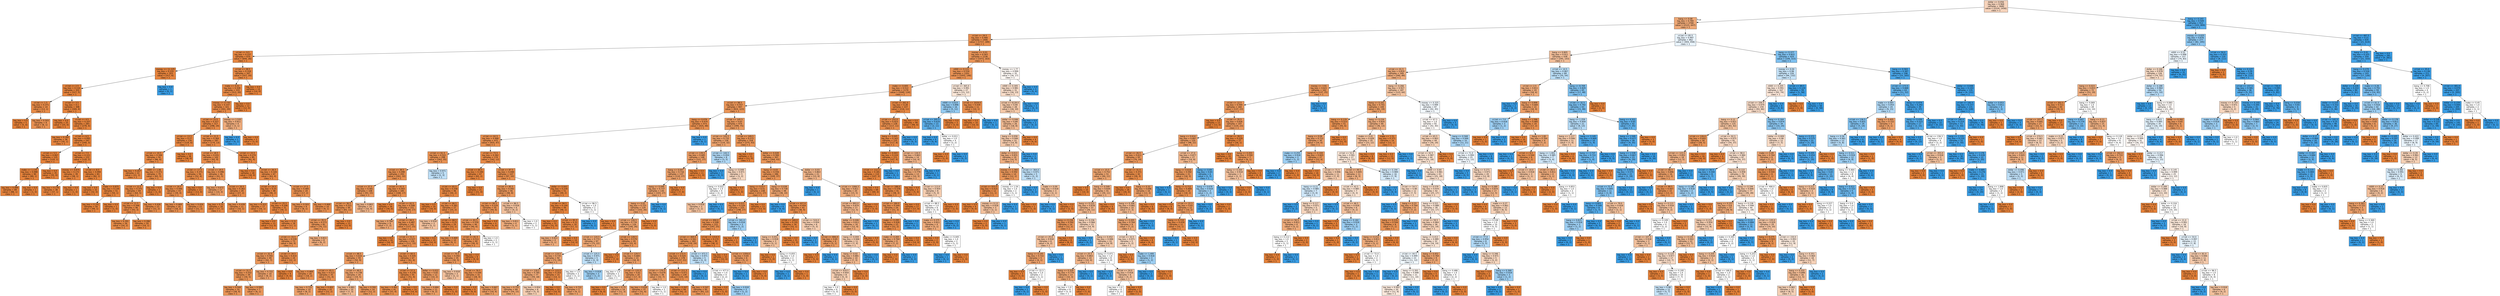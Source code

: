digraph Tree {
node [shape=box, style="filled", color="black", fontname="helvetica"] ;
edge [fontname="helvetica"] ;
0 [label="dollar <= 0.056\nlog_loss = 0.968\nsamples = 3680\nvalue = [2224, 1456]\nclass = 1", fillcolor="#f6d3bb"] ;
1 [label="bang <= 0.08\nlog_loss = 0.784\nsamples = 2768\nvalue = [2121, 647]\nclass = 1", fillcolor="#eda775"] ;
0 -> 1 [labeldistance=2.5, labelangle=45, headlabel="True"] ;
2 [label="crl.tot <= 29.5\nlog_loss = 0.466\nsamples = 1906\nvalue = [1717, 189]\nclass = 1", fillcolor="#e88f4f"] ;
1 -> 2 ;
3 [label="crl.tot <= 9.5\nlog_loss = 0.237\nsamples = 670\nvalue = [644, 26]\nclass = 1", fillcolor="#e68641"] ;
2 -> 3 ;
4 [label="money <= 11.125\nlog_loss = 0.133\nsamples = 323\nvalue = [317, 6]\nclass = 1", fillcolor="#e5833d"] ;
3 -> 4 ;
5 [label="crl.tot <= 2.5\nlog_loss = 0.116\nsamples = 322\nvalue = [317, 5]\nclass = 1", fillcolor="#e5833c"] ;
4 -> 5 ;
6 [label="crl.tot <= 1.5\nlog_loss = 0.371\nsamples = 14\nvalue = [13, 1]\nclass = 1", fillcolor="#e78b48"] ;
5 -> 6 ;
7 [label="log_loss = 0.0\nsamples = 5\nvalue = [5, 0]\nclass = 1", fillcolor="#e58139"] ;
6 -> 7 ;
8 [label="log_loss = 0.503\nsamples = 9\nvalue = [8, 1]\nclass = 1", fillcolor="#e89152"] ;
6 -> 8 ;
9 [label="crl.tot <= 3.5\nlog_loss = 0.1\nsamples = 308\nvalue = [304, 4]\nclass = 1", fillcolor="#e5833c"] ;
5 -> 9 ;
10 [label="log_loss = 0.0\nsamples = 25\nvalue = [25, 0]\nclass = 1", fillcolor="#e58139"] ;
9 -> 10 ;
11 [label="crl.tot <= 4.5\nlog_loss = 0.107\nsamples = 283\nvalue = [279, 4]\nclass = 1", fillcolor="#e5833c"] ;
9 -> 11 ;
12 [label="log_loss = 0.183\nsamples = 36\nvalue = [35, 1]\nclass = 1", fillcolor="#e6853f"] ;
11 -> 12 ;
13 [label="crl.tot <= 6.5\nlog_loss = 0.095\nsamples = 247\nvalue = [244, 3]\nclass = 1", fillcolor="#e5833b"] ;
11 -> 13 ;
14 [label="crl.tot <= 5.5\nlog_loss = 0.067\nsamples = 125\nvalue = [124, 1]\nclass = 1", fillcolor="#e5823b"] ;
13 -> 14 ;
15 [label="make <= 1.135\nlog_loss = 0.088\nsamples = 90\nvalue = [89, 1]\nclass = 1", fillcolor="#e5823b"] ;
14 -> 15 ;
16 [label="log_loss = 0.089\nsamples = 89\nvalue = [88, 1]\nclass = 1", fillcolor="#e5823b"] ;
15 -> 16 ;
17 [label="log_loss = 0.0\nsamples = 1\nvalue = [1, 0]\nclass = 1", fillcolor="#e58139"] ;
15 -> 17 ;
18 [label="log_loss = 0.0\nsamples = 35\nvalue = [35, 0]\nclass = 1", fillcolor="#e58139"] ;
14 -> 18 ;
19 [label="crl.tot <= 7.5\nlog_loss = 0.121\nsamples = 122\nvalue = [120, 2]\nclass = 1", fillcolor="#e5833c"] ;
13 -> 19 ;
20 [label="money <= 4.875\nlog_loss = 0.172\nsamples = 39\nvalue = [38, 1]\nclass = 1", fillcolor="#e6843e"] ;
19 -> 20 ;
21 [label="log_loss = 0.176\nsamples = 38\nvalue = [37, 1]\nclass = 1", fillcolor="#e6843e"] ;
20 -> 21 ;
22 [label="log_loss = 0.0\nsamples = 1\nvalue = [1, 0]\nclass = 1", fillcolor="#e58139"] ;
20 -> 22 ;
23 [label="crl.tot <= 8.5\nlog_loss = 0.094\nsamples = 83\nvalue = [82, 1]\nclass = 1", fillcolor="#e5833b"] ;
19 -> 23 ;
24 [label="log_loss = 0.0\nsamples = 32\nvalue = [32, 0]\nclass = 1", fillcolor="#e58139"] ;
23 -> 24 ;
25 [label="make <= 0.875\nlog_loss = 0.139\nsamples = 51\nvalue = [50, 1]\nclass = 1", fillcolor="#e6843d"] ;
23 -> 25 ;
26 [label="log_loss = 0.141\nsamples = 50\nvalue = [49, 1]\nclass = 1", fillcolor="#e6843d"] ;
25 -> 26 ;
27 [label="log_loss = 0.0\nsamples = 1\nvalue = [1, 0]\nclass = 1", fillcolor="#e58139"] ;
25 -> 27 ;
28 [label="log_loss = 0.0\nsamples = 1\nvalue = [0, 1]\nclass = 1", fillcolor="#399de5"] ;
4 -> 28 ;
29 [label="crl.tot <= 28.5\nlog_loss = 0.318\nsamples = 347\nvalue = [327, 20]\nclass = 1", fillcolor="#e78945"] ;
3 -> 29 ;
30 [label="make <= 0.21\nlog_loss = 0.328\nsamples = 333\nvalue = [313, 20]\nclass = 1", fillcolor="#e78946"] ;
29 -> 30 ;
31 [label="money <= 0.735\nlog_loss = 0.337\nsamples = 321\nvalue = [301, 20]\nclass = 1", fillcolor="#e78946"] ;
30 -> 31 ;
32 [label="crl.tot <= 15.5\nlog_loss = 0.327\nsamples = 317\nvalue = [298, 19]\nclass = 1", fillcolor="#e78946"] ;
31 -> 32 ;
33 [label="crl.tot <= 13.5\nlog_loss = 0.27\nsamples = 130\nvalue = [124, 6]\nclass = 1", fillcolor="#e68743"] ;
32 -> 33 ;
34 [label="crl.tot <= 10.5\nlog_loss = 0.348\nsamples = 92\nvalue = [86, 6]\nclass = 1", fillcolor="#e78a47"] ;
33 -> 34 ;
35 [label="log_loss = 0.267\nsamples = 22\nvalue = [21, 1]\nclass = 1", fillcolor="#e68742"] ;
34 -> 35 ;
36 [label="n000 <= 1.06\nlog_loss = 0.371\nsamples = 70\nvalue = [65, 5]\nclass = 1", fillcolor="#e78b48"] ;
34 -> 36 ;
37 [label="crl.tot <= 12.5\nlog_loss = 0.375\nsamples = 69\nvalue = [64, 5]\nclass = 1", fillcolor="#e78b48"] ;
36 -> 37 ;
38 [label="crl.tot <= 11.5\nlog_loss = 0.348\nsamples = 46\nvalue = [43, 3]\nclass = 1", fillcolor="#e78a47"] ;
37 -> 38 ;
39 [label="log_loss = 0.391\nsamples = 26\nvalue = [24, 2]\nclass = 1", fillcolor="#e78c49"] ;
38 -> 39 ;
40 [label="log_loss = 0.286\nsamples = 20\nvalue = [19, 1]\nclass = 1", fillcolor="#e68843"] ;
38 -> 40 ;
41 [label="log_loss = 0.426\nsamples = 23\nvalue = [21, 2]\nclass = 1", fillcolor="#e78d4c"] ;
37 -> 41 ;
42 [label="log_loss = 0.0\nsamples = 1\nvalue = [1, 0]\nclass = 1", fillcolor="#e58139"] ;
36 -> 42 ;
43 [label="log_loss = 0.0\nsamples = 38\nvalue = [38, 0]\nclass = 1", fillcolor="#e58139"] ;
33 -> 43 ;
44 [label="crl.tot <= 21.5\nlog_loss = 0.364\nsamples = 187\nvalue = [174, 13]\nclass = 1", fillcolor="#e78a48"] ;
32 -> 44 ;
45 [label="crl.tot <= 18.5\nlog_loss = 0.431\nsamples = 102\nvalue = [93, 9]\nclass = 1", fillcolor="#e88d4c"] ;
44 -> 45 ;
46 [label="crl.tot <= 17.5\nlog_loss = 0.371\nsamples = 56\nvalue = [52, 4]\nclass = 1", fillcolor="#e78b48"] ;
45 -> 46 ;
47 [label="crl.tot <= 16.5\nlog_loss = 0.446\nsamples = 43\nvalue = [39, 4]\nclass = 1", fillcolor="#e88e4d"] ;
46 -> 47 ;
48 [label="log_loss = 0.469\nsamples = 20\nvalue = [18, 2]\nclass = 1", fillcolor="#e88f4f"] ;
47 -> 48 ;
49 [label="log_loss = 0.426\nsamples = 23\nvalue = [21, 2]\nclass = 1", fillcolor="#e78d4c"] ;
47 -> 49 ;
50 [label="log_loss = 0.0\nsamples = 13\nvalue = [13, 0]\nclass = 1", fillcolor="#e58139"] ;
46 -> 50 ;
51 [label="crl.tot <= 19.5\nlog_loss = 0.496\nsamples = 46\nvalue = [41, 5]\nclass = 1", fillcolor="#e89051"] ;
45 -> 51 ;
52 [label="log_loss = 0.672\nsamples = 17\nvalue = [14, 3]\nclass = 1", fillcolor="#eb9c63"] ;
51 -> 52 ;
53 [label="crl.tot <= 20.5\nlog_loss = 0.362\nsamples = 29\nvalue = [27, 2]\nclass = 1", fillcolor="#e78a48"] ;
51 -> 53 ;
54 [label="log_loss = 0.31\nsamples = 18\nvalue = [17, 1]\nclass = 1", fillcolor="#e78845"] ;
53 -> 54 ;
55 [label="log_loss = 0.439\nsamples = 11\nvalue = [10, 1]\nclass = 1", fillcolor="#e88e4d"] ;
53 -> 55 ;
56 [label="crl.tot <= 23.5\nlog_loss = 0.274\nsamples = 85\nvalue = [81, 4]\nclass = 1", fillcolor="#e68743"] ;
44 -> 56 ;
57 [label="log_loss = 0.0\nsamples = 18\nvalue = [18, 0]\nclass = 1", fillcolor="#e58139"] ;
56 -> 57 ;
58 [label="crl.tot <= 26.5\nlog_loss = 0.326\nsamples = 67\nvalue = [63, 4]\nclass = 1", fillcolor="#e78946"] ;
56 -> 58 ;
59 [label="crl.tot <= 24.5\nlog_loss = 0.25\nsamples = 48\nvalue = [46, 2]\nclass = 1", fillcolor="#e68642"] ;
58 -> 59 ;
60 [label="log_loss = 0.323\nsamples = 17\nvalue = [16, 1]\nclass = 1", fillcolor="#e78945"] ;
59 -> 60 ;
61 [label="crl.tot <= 25.5\nlog_loss = 0.206\nsamples = 31\nvalue = [30, 1]\nclass = 1", fillcolor="#e68540"] ;
59 -> 61 ;
62 [label="log_loss = 0.0\nsamples = 13\nvalue = [13, 0]\nclass = 1", fillcolor="#e58139"] ;
61 -> 62 ;
63 [label="log_loss = 0.31\nsamples = 18\nvalue = [17, 1]\nclass = 1", fillcolor="#e78845"] ;
61 -> 63 ;
64 [label="crl.tot <= 27.5\nlog_loss = 0.485\nsamples = 19\nvalue = [17, 2]\nclass = 1", fillcolor="#e89050"] ;
58 -> 64 ;
65 [label="log_loss = 0.503\nsamples = 9\nvalue = [8, 1]\nclass = 1", fillcolor="#e89152"] ;
64 -> 65 ;
66 [label="log_loss = 0.469\nsamples = 10\nvalue = [9, 1]\nclass = 1", fillcolor="#e88f4f"] ;
64 -> 66 ;
67 [label="money <= 1.535\nlog_loss = 0.811\nsamples = 4\nvalue = [3, 1]\nclass = 1", fillcolor="#eeab7b"] ;
31 -> 67 ;
68 [label="log_loss = 0.0\nsamples = 1\nvalue = [0, 1]\nclass = 1", fillcolor="#399de5"] ;
67 -> 68 ;
69 [label="log_loss = 0.0\nsamples = 3\nvalue = [3, 0]\nclass = 1", fillcolor="#e58139"] ;
67 -> 69 ;
70 [label="log_loss = 0.0\nsamples = 12\nvalue = [12, 0]\nclass = 1", fillcolor="#e58139"] ;
30 -> 70 ;
71 [label="log_loss = 0.0\nsamples = 14\nvalue = [14, 0]\nclass = 1", fillcolor="#e58139"] ;
29 -> 71 ;
72 [label="money <= 0.01\nlog_loss = 0.563\nsamples = 1236\nvalue = [1073, 163]\nclass = 1", fillcolor="#e99457"] ;
2 -> 72 ;
73 [label="n000 <= 0.115\nlog_loss = 0.534\nsamples = 1201\nvalue = [1055, 146]\nclass = 1", fillcolor="#e99254"] ;
72 -> 73 ;
74 [label="make <= 0.005\nlog_loss = 0.512\nsamples = 1174\nvalue = [1040, 134]\nclass = 1", fillcolor="#e89153"] ;
73 -> 74 ;
75 [label="crl.tot <= 98.5\nlog_loss = 0.557\nsamples = 947\nvalue = [824, 123]\nclass = 1", fillcolor="#e99457"] ;
74 -> 75 ;
76 [label="bang <= 0.076\nlog_loss = 0.474\nsamples = 473\nvalue = [425, 48]\nclass = 1", fillcolor="#e88f4f"] ;
75 -> 76 ;
77 [label="crl.tot <= 62.5\nlog_loss = 0.468\nsamples = 472\nvalue = [425, 47]\nclass = 1", fillcolor="#e88f4f"] ;
76 -> 77 ;
78 [label="crl.tot <= 61.5\nlog_loss = 0.522\nsamples = 298\nvalue = [263, 35]\nclass = 1", fillcolor="#e89253"] ;
77 -> 78 ;
79 [label="crl.tot <= 38.5\nlog_loss = 0.498\nsamples = 293\nvalue = [261, 32]\nclass = 1", fillcolor="#e89051"] ;
78 -> 79 ;
80 [label="crl.tot <= 37.5\nlog_loss = 0.581\nsamples = 108\nvalue = [93, 15]\nclass = 1", fillcolor="#e99559"] ;
79 -> 80 ;
81 [label="crl.tot <= 36.5\nlog_loss = 0.521\nsamples = 94\nvalue = [83, 11]\nclass = 1", fillcolor="#e89253"] ;
80 -> 81 ;
82 [label="crl.tot <= 35.5\nlog_loss = 0.573\nsamples = 81\nvalue = [70, 11]\nclass = 1", fillcolor="#e99558"] ;
81 -> 82 ;
83 [label="crl.tot <= 33.5\nlog_loss = 0.539\nsamples = 73\nvalue = [64, 9]\nclass = 1", fillcolor="#e99355"] ;
82 -> 83 ;
84 [label="crl.tot <= 32.5\nlog_loss = 0.592\nsamples = 49\nvalue = [42, 7]\nclass = 1", fillcolor="#e9965a"] ;
83 -> 84 ;
85 [label="crl.tot <= 31.5\nlog_loss = 0.552\nsamples = 39\nvalue = [34, 5]\nclass = 1", fillcolor="#e99456"] ;
84 -> 85 ;
86 [label="log_loss = 0.544\nsamples = 32\nvalue = [28, 4]\nclass = 1", fillcolor="#e99355"] ;
85 -> 86 ;
87 [label="log_loss = 0.592\nsamples = 7\nvalue = [6, 1]\nclass = 1", fillcolor="#e9965a"] ;
85 -> 87 ;
88 [label="log_loss = 0.722\nsamples = 10\nvalue = [8, 2]\nclass = 1", fillcolor="#eca06a"] ;
84 -> 88 ;
89 [label="crl.tot <= 34.5\nlog_loss = 0.414\nsamples = 24\nvalue = [22, 2]\nclass = 1", fillcolor="#e78c4b"] ;
83 -> 89 ;
90 [label="log_loss = 0.0\nsamples = 4\nvalue = [4, 0]\nclass = 1", fillcolor="#e58139"] ;
89 -> 90 ;
91 [label="log_loss = 0.469\nsamples = 20\nvalue = [18, 2]\nclass = 1", fillcolor="#e88f4f"] ;
89 -> 91 ;
92 [label="log_loss = 0.811\nsamples = 8\nvalue = [6, 2]\nclass = 1", fillcolor="#eeab7b"] ;
82 -> 92 ;
93 [label="log_loss = 0.0\nsamples = 13\nvalue = [13, 0]\nclass = 1", fillcolor="#e58139"] ;
81 -> 93 ;
94 [label="log_loss = 0.863\nsamples = 14\nvalue = [10, 4]\nclass = 1", fillcolor="#efb388"] ;
80 -> 94 ;
95 [label="crl.tot <= 41.5\nlog_loss = 0.443\nsamples = 185\nvalue = [168, 17]\nclass = 1", fillcolor="#e88e4d"] ;
79 -> 95 ;
96 [label="log_loss = 0.0\nsamples = 34\nvalue = [34, 0]\nclass = 1", fillcolor="#e58139"] ;
95 -> 96 ;
97 [label="crl.tot <= 42.5\nlog_loss = 0.508\nsamples = 151\nvalue = [134, 17]\nclass = 1", fillcolor="#e89152"] ;
95 -> 97 ;
98 [label="log_loss = 0.764\nsamples = 9\nvalue = [7, 2]\nclass = 1", fillcolor="#eca572"] ;
97 -> 98 ;
99 [label="crl.tot <= 44.5\nlog_loss = 0.487\nsamples = 142\nvalue = [127, 15]\nclass = 1", fillcolor="#e89050"] ;
97 -> 99 ;
100 [label="log_loss = 0.0\nsamples = 16\nvalue = [16, 0]\nclass = 1", fillcolor="#e58139"] ;
99 -> 100 ;
101 [label="crl.tot <= 51.5\nlog_loss = 0.527\nsamples = 126\nvalue = [111, 15]\nclass = 1", fillcolor="#e99254"] ;
99 -> 101 ;
102 [label="crl.tot <= 48.5\nlog_loss = 0.616\nsamples = 59\nvalue = [50, 9]\nclass = 1", fillcolor="#ea985d"] ;
101 -> 102 ;
103 [label="crl.tot <= 45.5\nlog_loss = 0.513\nsamples = 35\nvalue = [31, 4]\nclass = 1", fillcolor="#e89153"] ;
102 -> 103 ;
104 [label="log_loss = 0.722\nsamples = 10\nvalue = [8, 2]\nclass = 1", fillcolor="#eca06a"] ;
103 -> 104 ;
105 [label="log_loss = 0.402\nsamples = 25\nvalue = [23, 2]\nclass = 1", fillcolor="#e78c4a"] ;
103 -> 105 ;
106 [label="crl.tot <= 49.5\nlog_loss = 0.738\nsamples = 24\nvalue = [19, 5]\nclass = 1", fillcolor="#eca26d"] ;
102 -> 106 ;
107 [label="log_loss = 0.881\nsamples = 10\nvalue = [7, 3]\nclass = 1", fillcolor="#f0b78e"] ;
106 -> 107 ;
108 [label="log_loss = 0.592\nsamples = 14\nvalue = [12, 2]\nclass = 1", fillcolor="#e9965a"] ;
106 -> 108 ;
109 [label="crl.tot <= 60.5\nlog_loss = 0.435\nsamples = 67\nvalue = [61, 6]\nclass = 1", fillcolor="#e88d4c"] ;
101 -> 109 ;
110 [label="crl.tot <= 57.5\nlog_loss = 0.376\nsamples = 55\nvalue = [51, 4]\nclass = 1", fillcolor="#e78b49"] ;
109 -> 110 ;
111 [label="log_loss = 0.461\nsamples = 41\nvalue = [37, 4]\nclass = 1", fillcolor="#e88f4e"] ;
110 -> 111 ;
112 [label="log_loss = 0.0\nsamples = 14\nvalue = [14, 0]\nclass = 1", fillcolor="#e58139"] ;
110 -> 112 ;
113 [label="dollar <= 0.022\nlog_loss = 0.65\nsamples = 12\nvalue = [10, 2]\nclass = 1", fillcolor="#ea9a61"] ;
109 -> 113 ;
114 [label="log_loss = 0.684\nsamples = 11\nvalue = [9, 2]\nclass = 1", fillcolor="#eb9d65"] ;
113 -> 114 ;
115 [label="log_loss = 0.0\nsamples = 1\nvalue = [1, 0]\nclass = 1", fillcolor="#e58139"] ;
113 -> 115 ;
116 [label="log_loss = 0.971\nsamples = 5\nvalue = [2, 3]\nclass = 1", fillcolor="#bddef6"] ;
78 -> 116 ;
117 [label="crl.tot <= 73.5\nlog_loss = 0.362\nsamples = 174\nvalue = [162, 12]\nclass = 1", fillcolor="#e78a48"] ;
77 -> 117 ;
118 [label="crl.tot <= 69.5\nlog_loss = 0.194\nsamples = 67\nvalue = [65, 2]\nclass = 1", fillcolor="#e6853f"] ;
117 -> 118 ;
119 [label="crl.tot <= 65.5\nlog_loss = 0.258\nsamples = 46\nvalue = [44, 2]\nclass = 1", fillcolor="#e68742"] ;
118 -> 119 ;
120 [label="log_loss = 0.0\nsamples = 19\nvalue = [19, 0]\nclass = 1", fillcolor="#e58139"] ;
119 -> 120 ;
121 [label="crl.tot <= 66.5\nlog_loss = 0.381\nsamples = 27\nvalue = [25, 2]\nclass = 1", fillcolor="#e78b49"] ;
119 -> 121 ;
122 [label="log_loss = 0.918\nsamples = 3\nvalue = [2, 1]\nclass = 1", fillcolor="#f2c09c"] ;
121 -> 122 ;
123 [label="crl.tot <= 68.5\nlog_loss = 0.25\nsamples = 24\nvalue = [23, 1]\nclass = 1", fillcolor="#e68642"] ;
121 -> 123 ;
124 [label="log_loss = 0.0\nsamples = 14\nvalue = [14, 0]\nclass = 1", fillcolor="#e58139"] ;
123 -> 124 ;
125 [label="log_loss = 0.469\nsamples = 10\nvalue = [9, 1]\nclass = 1", fillcolor="#e88f4f"] ;
123 -> 125 ;
126 [label="log_loss = 0.0\nsamples = 21\nvalue = [21, 0]\nclass = 1", fillcolor="#e58139"] ;
118 -> 126 ;
127 [label="crl.tot <= 87.5\nlog_loss = 0.448\nsamples = 107\nvalue = [97, 10]\nclass = 1", fillcolor="#e88e4d"] ;
117 -> 127 ;
128 [label="crl.tot <= 85.5\nlog_loss = 0.592\nsamples = 56\nvalue = [48, 8]\nclass = 1", fillcolor="#e9965a"] ;
127 -> 128 ;
129 [label="crl.tot <= 84.5\nlog_loss = 0.529\nsamples = 50\nvalue = [44, 6]\nclass = 1", fillcolor="#e99254"] ;
128 -> 129 ;
130 [label="crl.tot <= 83.5\nlog_loss = 0.559\nsamples = 46\nvalue = [40, 6]\nclass = 1", fillcolor="#e99457"] ;
129 -> 130 ;
131 [label="crl.tot <= 81.5\nlog_loss = 0.511\nsamples = 44\nvalue = [39, 5]\nclass = 1", fillcolor="#e89152"] ;
130 -> 131 ;
132 [label="crl.tot <= 74.5\nlog_loss = 0.592\nsamples = 35\nvalue = [30, 5]\nclass = 1", fillcolor="#e9965a"] ;
131 -> 132 ;
133 [label="log_loss = 0.918\nsamples = 3\nvalue = [2, 1]\nclass = 1", fillcolor="#f2c09c"] ;
132 -> 133 ;
134 [label="crl.tot <= 76.5\nlog_loss = 0.544\nsamples = 32\nvalue = [28, 4]\nclass = 1", fillcolor="#e99355"] ;
132 -> 134 ;
135 [label="log_loss = 0.0\nsamples = 9\nvalue = [9, 0]\nclass = 1", fillcolor="#e58139"] ;
134 -> 135 ;
136 [label="log_loss = 0.667\nsamples = 23\nvalue = [19, 4]\nclass = 1", fillcolor="#ea9c63"] ;
134 -> 136 ;
137 [label="log_loss = 0.0\nsamples = 9\nvalue = [9, 0]\nclass = 1", fillcolor="#e58139"] ;
131 -> 137 ;
138 [label="log_loss = 1.0\nsamples = 2\nvalue = [1, 1]\nclass = 1", fillcolor="#ffffff"] ;
130 -> 138 ;
139 [label="log_loss = 0.0\nsamples = 4\nvalue = [4, 0]\nclass = 1", fillcolor="#e58139"] ;
129 -> 139 ;
140 [label="crl.tot <= 86.5\nlog_loss = 0.918\nsamples = 6\nvalue = [4, 2]\nclass = 1", fillcolor="#f2c09c"] ;
128 -> 140 ;
141 [label="log_loss = 0.811\nsamples = 4\nvalue = [3, 1]\nclass = 1", fillcolor="#eeab7b"] ;
140 -> 141 ;
142 [label="log_loss = 1.0\nsamples = 2\nvalue = [1, 1]\nclass = 1", fillcolor="#ffffff"] ;
140 -> 142 ;
143 [label="dollar <= 0.043\nlog_loss = 0.239\nsamples = 51\nvalue = [49, 2]\nclass = 1", fillcolor="#e68641"] ;
127 -> 143 ;
144 [label="crl.tot <= 94.5\nlog_loss = 0.144\nsamples = 49\nvalue = [48, 1]\nclass = 1", fillcolor="#e6843d"] ;
143 -> 144 ;
145 [label="log_loss = 0.0\nsamples = 31\nvalue = [31, 0]\nclass = 1", fillcolor="#e58139"] ;
144 -> 145 ;
146 [label="crl.tot <= 95.5\nlog_loss = 0.31\nsamples = 18\nvalue = [17, 1]\nclass = 1", fillcolor="#e78845"] ;
144 -> 146 ;
147 [label="log_loss = 0.811\nsamples = 4\nvalue = [3, 1]\nclass = 1", fillcolor="#eeab7b"] ;
146 -> 147 ;
148 [label="log_loss = 0.0\nsamples = 14\nvalue = [14, 0]\nclass = 1", fillcolor="#e58139"] ;
146 -> 148 ;
149 [label="crl.tot <= 96.5\nlog_loss = 1.0\nsamples = 2\nvalue = [1, 1]\nclass = 1", fillcolor="#ffffff"] ;
143 -> 149 ;
150 [label="log_loss = 0.0\nsamples = 1\nvalue = [0, 1]\nclass = 1", fillcolor="#399de5"] ;
149 -> 150 ;
151 [label="log_loss = 0.0\nsamples = 1\nvalue = [1, 0]\nclass = 1", fillcolor="#e58139"] ;
149 -> 151 ;
152 [label="log_loss = 0.0\nsamples = 1\nvalue = [0, 1]\nclass = 1", fillcolor="#399de5"] ;
76 -> 152 ;
153 [label="crl.tot <= 145.5\nlog_loss = 0.63\nsamples = 474\nvalue = [399, 75]\nclass = 1", fillcolor="#ea995e"] ;
75 -> 153 ;
154 [label="crl.tot <= 143.5\nlog_loss = 0.732\nsamples = 156\nvalue = [124, 32]\nclass = 1", fillcolor="#eca26c"] ;
153 -> 154 ;
155 [label="crl.tot <= 139.5\nlog_loss = 0.685\nsamples = 148\nvalue = [121, 27]\nclass = 1", fillcolor="#eb9d65"] ;
154 -> 155 ;
156 [label="bang <= 0.047\nlog_loss = 0.716\nsamples = 137\nvalue = [110, 27]\nclass = 1", fillcolor="#eba06a"] ;
155 -> 156 ;
157 [label="bang <= 0.046\nlog_loss = 0.737\nsamples = 130\nvalue = [103, 27]\nclass = 1", fillcolor="#eca26d"] ;
156 -> 157 ;
158 [label="bang <= 0.02\nlog_loss = 0.725\nsamples = 129\nvalue = [103, 26]\nclass = 1", fillcolor="#eca16b"] ;
157 -> 158 ;
159 [label="crl.tot <= 126.5\nlog_loss = 0.734\nsamples = 126\nvalue = [100, 26]\nclass = 1", fillcolor="#eca26c"] ;
158 -> 159 ;
160 [label="crl.tot <= 124.5\nlog_loss = 0.772\nsamples = 97\nvalue = [75, 22]\nclass = 1", fillcolor="#eda673"] ;
159 -> 160 ;
161 [label="crl.tot <= 119.5\nlog_loss = 0.735\nsamples = 92\nvalue = [73, 19]\nclass = 1", fillcolor="#eca26d"] ;
160 -> 161 ;
162 [label="crl.tot <= 118.5\nlog_loss = 0.785\nsamples = 77\nvalue = [59, 18]\nclass = 1", fillcolor="#eda775"] ;
161 -> 162 ;
163 [label="log_loss = 0.755\nsamples = 69\nvalue = [54, 15]\nclass = 1", fillcolor="#eca470"] ;
162 -> 163 ;
164 [label="log_loss = 0.954\nsamples = 8\nvalue = [5, 3]\nclass = 1", fillcolor="#f5cdb0"] ;
162 -> 164 ;
165 [label="crl.tot <= 123.5\nlog_loss = 0.353\nsamples = 15\nvalue = [14, 1]\nclass = 1", fillcolor="#e78a47"] ;
161 -> 165 ;
166 [label="log_loss = 0.0\nsamples = 10\nvalue = [10, 0]\nclass = 1", fillcolor="#e58139"] ;
165 -> 166 ;
167 [label="log_loss = 0.722\nsamples = 5\nvalue = [4, 1]\nclass = 1", fillcolor="#eca06a"] ;
165 -> 167 ;
168 [label="crl.tot <= 125.5\nlog_loss = 0.971\nsamples = 5\nvalue = [2, 3]\nclass = 1", fillcolor="#bddef6"] ;
160 -> 168 ;
169 [label="log_loss = 1.0\nsamples = 2\nvalue = [1, 1]\nclass = 1", fillcolor="#ffffff"] ;
168 -> 169 ;
170 [label="log_loss = 0.918\nsamples = 3\nvalue = [1, 2]\nclass = 1", fillcolor="#9ccef2"] ;
168 -> 170 ;
171 [label="crl.tot <= 128.5\nlog_loss = 0.579\nsamples = 29\nvalue = [25, 4]\nclass = 1", fillcolor="#e99559"] ;
159 -> 171 ;
172 [label="log_loss = 0.0\nsamples = 7\nvalue = [7, 0]\nclass = 1", fillcolor="#e58139"] ;
171 -> 172 ;
173 [label="crl.tot <= 129.5\nlog_loss = 0.684\nsamples = 22\nvalue = [18, 4]\nclass = 1", fillcolor="#eb9d65"] ;
171 -> 173 ;
174 [label="log_loss = 1.0\nsamples = 2\nvalue = [1, 1]\nclass = 1", fillcolor="#ffffff"] ;
173 -> 174 ;
175 [label="crl.tot <= 133.5\nlog_loss = 0.61\nsamples = 20\nvalue = [17, 3]\nclass = 1", fillcolor="#ea975c"] ;
173 -> 175 ;
176 [label="log_loss = 0.0\nsamples = 6\nvalue = [6, 0]\nclass = 1", fillcolor="#e58139"] ;
175 -> 176 ;
177 [label="log_loss = 0.75\nsamples = 14\nvalue = [11, 3]\nclass = 1", fillcolor="#eca36f"] ;
175 -> 177 ;
178 [label="log_loss = 0.0\nsamples = 3\nvalue = [3, 0]\nclass = 1", fillcolor="#e58139"] ;
158 -> 178 ;
179 [label="log_loss = 0.0\nsamples = 1\nvalue = [0, 1]\nclass = 1", fillcolor="#399de5"] ;
157 -> 179 ;
180 [label="log_loss = 0.0\nsamples = 7\nvalue = [7, 0]\nclass = 1", fillcolor="#e58139"] ;
156 -> 180 ;
181 [label="log_loss = 0.0\nsamples = 11\nvalue = [11, 0]\nclass = 1", fillcolor="#e58139"] ;
155 -> 181 ;
182 [label="crl.tot <= 144.5\nlog_loss = 0.954\nsamples = 8\nvalue = [3, 5]\nclass = 1", fillcolor="#b0d8f5"] ;
154 -> 182 ;
183 [label="log_loss = 0.0\nsamples = 3\nvalue = [0, 3]\nclass = 1", fillcolor="#399de5"] ;
182 -> 183 ;
184 [label="bang <= 0.049\nlog_loss = 0.971\nsamples = 5\nvalue = [3, 2]\nclass = 1", fillcolor="#f6d5bd"] ;
182 -> 184 ;
185 [label="bang <= 0.022\nlog_loss = 1.0\nsamples = 4\nvalue = [2, 2]\nclass = 1", fillcolor="#ffffff"] ;
184 -> 185 ;
186 [label="log_loss = 0.918\nsamples = 3\nvalue = [2, 1]\nclass = 1", fillcolor="#f2c09c"] ;
185 -> 186 ;
187 [label="log_loss = 0.0\nsamples = 1\nvalue = [0, 1]\nclass = 1", fillcolor="#399de5"] ;
185 -> 187 ;
188 [label="log_loss = 0.0\nsamples = 1\nvalue = [1, 0]\nclass = 1", fillcolor="#e58139"] ;
184 -> 188 ;
189 [label="crl.tot <= 149.5\nlog_loss = 0.572\nsamples = 318\nvalue = [275, 43]\nclass = 1", fillcolor="#e99558"] ;
153 -> 189 ;
190 [label="log_loss = 0.0\nsamples = 11\nvalue = [11, 0]\nclass = 1", fillcolor="#e58139"] ;
189 -> 190 ;
191 [label="dollar <= 0.028\nlog_loss = 0.584\nsamples = 307\nvalue = [264, 43]\nclass = 1", fillcolor="#e99659"] ;
189 -> 191 ;
192 [label="bang <= 0.03\nlog_loss = 0.556\nsamples = 286\nvalue = [249, 37]\nclass = 1", fillcolor="#e99456"] ;
191 -> 192 ;
193 [label="bang <= 0.017\nlog_loss = 0.51\nsamples = 238\nvalue = [211, 27]\nclass = 1", fillcolor="#e89152"] ;
192 -> 193 ;
194 [label="bang <= 0.015\nlog_loss = 0.529\nsamples = 225\nvalue = [198, 27]\nclass = 1", fillcolor="#e99254"] ;
193 -> 194 ;
195 [label="crl.tot <= 494.0\nlog_loss = 0.508\nsamples = 222\nvalue = [197, 25]\nclass = 1", fillcolor="#e89152"] ;
194 -> 195 ;
196 [label="crl.tot <= 469.0\nlog_loss = 0.561\nsamples = 183\nvalue = [159, 24]\nclass = 1", fillcolor="#e99457"] ;
195 -> 196 ;
197 [label="crl.tot <= 172.5\nlog_loss = 0.524\nsamples = 178\nvalue = [157, 21]\nclass = 1", fillcolor="#e89253"] ;
196 -> 197 ;
198 [label="crl.tot <= 170.5\nlog_loss = 0.679\nsamples = 39\nvalue = [32, 7]\nclass = 1", fillcolor="#eb9d64"] ;
197 -> 198 ;
199 [label="log_loss = 0.639\nsamples = 37\nvalue = [31, 6]\nclass = 1", fillcolor="#ea995f"] ;
198 -> 199 ;
200 [label="log_loss = 1.0\nsamples = 2\nvalue = [1, 1]\nclass = 1", fillcolor="#ffffff"] ;
198 -> 200 ;
201 [label="crl.tot <= 211.5\nlog_loss = 0.471\nsamples = 139\nvalue = [125, 14]\nclass = 1", fillcolor="#e88f4f"] ;
197 -> 201 ;
202 [label="log_loss = 0.267\nsamples = 44\nvalue = [42, 2]\nclass = 1", fillcolor="#e68742"] ;
201 -> 202 ;
203 [label="log_loss = 0.547\nsamples = 95\nvalue = [83, 12]\nclass = 1", fillcolor="#e99356"] ;
201 -> 203 ;
204 [label="crl.tot <= 472.5\nlog_loss = 0.971\nsamples = 5\nvalue = [2, 3]\nclass = 1", fillcolor="#bddef6"] ;
196 -> 204 ;
205 [label="log_loss = 0.0\nsamples = 1\nvalue = [0, 1]\nclass = 1", fillcolor="#399de5"] ;
204 -> 205 ;
206 [label="crl.tot <= 477.0\nlog_loss = 1.0\nsamples = 4\nvalue = [2, 2]\nclass = 1", fillcolor="#ffffff"] ;
204 -> 206 ;
207 [label="log_loss = 0.0\nsamples = 1\nvalue = [1, 0]\nclass = 1", fillcolor="#e58139"] ;
206 -> 207 ;
208 [label="log_loss = 0.918\nsamples = 3\nvalue = [1, 2]\nclass = 1", fillcolor="#9ccef2"] ;
206 -> 208 ;
209 [label="crl.tot <= 1314.5\nlog_loss = 0.172\nsamples = 39\nvalue = [38, 1]\nclass = 1", fillcolor="#e6843e"] ;
195 -> 209 ;
210 [label="log_loss = 0.0\nsamples = 33\nvalue = [33, 0]\nclass = 1", fillcolor="#e58139"] ;
209 -> 210 ;
211 [label="crl.tot <= 1359.0\nlog_loss = 0.65\nsamples = 6\nvalue = [5, 1]\nclass = 1", fillcolor="#ea9a61"] ;
209 -> 211 ;
212 [label="log_loss = 0.0\nsamples = 1\nvalue = [0, 1]\nclass = 1", fillcolor="#399de5"] ;
211 -> 212 ;
213 [label="log_loss = 0.0\nsamples = 5\nvalue = [5, 0]\nclass = 1", fillcolor="#e58139"] ;
211 -> 213 ;
214 [label="crl.tot <= 341.0\nlog_loss = 0.918\nsamples = 3\nvalue = [1, 2]\nclass = 1", fillcolor="#9ccef2"] ;
194 -> 214 ;
215 [label="log_loss = 0.0\nsamples = 1\nvalue = [1, 0]\nclass = 1", fillcolor="#e58139"] ;
214 -> 215 ;
216 [label="log_loss = 0.0\nsamples = 2\nvalue = [0, 2]\nclass = 1", fillcolor="#399de5"] ;
214 -> 216 ;
217 [label="log_loss = 0.0\nsamples = 13\nvalue = [13, 0]\nclass = 1", fillcolor="#e58139"] ;
193 -> 217 ;
218 [label="bang <= 0.038\nlog_loss = 0.738\nsamples = 48\nvalue = [38, 10]\nclass = 1", fillcolor="#eca26d"] ;
192 -> 218 ;
219 [label="log_loss = 0.0\nsamples = 6\nvalue = [0, 6]\nclass = 1", fillcolor="#399de5"] ;
218 -> 219 ;
220 [label="crl.tot <= 427.0\nlog_loss = 0.454\nsamples = 42\nvalue = [38, 4]\nclass = 1", fillcolor="#e88e4e"] ;
218 -> 220 ;
221 [label="crl.tot <= 169.0\nlog_loss = 0.191\nsamples = 34\nvalue = [33, 1]\nclass = 1", fillcolor="#e6853f"] ;
220 -> 221 ;
222 [label="bang <= 0.051\nlog_loss = 0.918\nsamples = 3\nvalue = [2, 1]\nclass = 1", fillcolor="#f2c09c"] ;
221 -> 222 ;
223 [label="log_loss = 0.0\nsamples = 1\nvalue = [1, 0]\nclass = 1", fillcolor="#e58139"] ;
222 -> 223 ;
224 [label="bang <= 0.055\nlog_loss = 1.0\nsamples = 2\nvalue = [1, 1]\nclass = 1", fillcolor="#ffffff"] ;
222 -> 224 ;
225 [label="log_loss = 0.0\nsamples = 1\nvalue = [0, 1]\nclass = 1", fillcolor="#399de5"] ;
224 -> 225 ;
226 [label="log_loss = 0.0\nsamples = 1\nvalue = [1, 0]\nclass = 1", fillcolor="#e58139"] ;
224 -> 226 ;
227 [label="log_loss = 0.0\nsamples = 31\nvalue = [31, 0]\nclass = 1", fillcolor="#e58139"] ;
221 -> 227 ;
228 [label="crl.tot <= 524.0\nlog_loss = 0.954\nsamples = 8\nvalue = [5, 3]\nclass = 1", fillcolor="#f5cdb0"] ;
220 -> 228 ;
229 [label="log_loss = 0.0\nsamples = 2\nvalue = [0, 2]\nclass = 1", fillcolor="#399de5"] ;
228 -> 229 ;
230 [label="crl.tot <= 806.0\nlog_loss = 0.65\nsamples = 6\nvalue = [5, 1]\nclass = 1", fillcolor="#ea9a61"] ;
228 -> 230 ;
231 [label="log_loss = 0.0\nsamples = 5\nvalue = [5, 0]\nclass = 1", fillcolor="#e58139"] ;
230 -> 231 ;
232 [label="log_loss = 0.0\nsamples = 1\nvalue = [0, 1]\nclass = 1", fillcolor="#399de5"] ;
230 -> 232 ;
233 [label="dollar <= 0.03\nlog_loss = 0.863\nsamples = 21\nvalue = [15, 6]\nclass = 1", fillcolor="#efb388"] ;
191 -> 233 ;
234 [label="log_loss = 0.0\nsamples = 1\nvalue = [0, 1]\nclass = 1", fillcolor="#399de5"] ;
233 -> 234 ;
235 [label="crl.tot <= 1066.5\nlog_loss = 0.811\nsamples = 20\nvalue = [15, 5]\nclass = 1", fillcolor="#eeab7b"] ;
233 -> 235 ;
236 [label="crl.tot <= 893.0\nlog_loss = 0.874\nsamples = 17\nvalue = [12, 5]\nclass = 1", fillcolor="#f0b58b"] ;
235 -> 236 ;
237 [label="dollar <= 0.046\nlog_loss = 0.811\nsamples = 16\nvalue = [12, 4]\nclass = 1", fillcolor="#eeab7b"] ;
236 -> 237 ;
238 [label="bang <= 0.044\nlog_loss = 0.946\nsamples = 11\nvalue = [7, 4]\nclass = 1", fillcolor="#f4c9aa"] ;
237 -> 238 ;
239 [label="bang <= 0.02\nlog_loss = 0.881\nsamples = 10\nvalue = [7, 3]\nclass = 1", fillcolor="#f0b78e"] ;
238 -> 239 ;
240 [label="crl.tot <= 419.5\nlog_loss = 0.954\nsamples = 8\nvalue = [5, 3]\nclass = 1", fillcolor="#f5cdb0"] ;
239 -> 240 ;
241 [label="log_loss = 1.0\nsamples = 6\nvalue = [3, 3]\nclass = 1", fillcolor="#ffffff"] ;
240 -> 241 ;
242 [label="log_loss = 0.0\nsamples = 2\nvalue = [2, 0]\nclass = 1", fillcolor="#e58139"] ;
240 -> 242 ;
243 [label="log_loss = 0.0\nsamples = 2\nvalue = [2, 0]\nclass = 1", fillcolor="#e58139"] ;
239 -> 243 ;
244 [label="log_loss = 0.0\nsamples = 1\nvalue = [0, 1]\nclass = 1", fillcolor="#399de5"] ;
238 -> 244 ;
245 [label="log_loss = 0.0\nsamples = 5\nvalue = [5, 0]\nclass = 1", fillcolor="#e58139"] ;
237 -> 245 ;
246 [label="log_loss = 0.0\nsamples = 1\nvalue = [0, 1]\nclass = 1", fillcolor="#399de5"] ;
236 -> 246 ;
247 [label="log_loss = 0.0\nsamples = 3\nvalue = [3, 0]\nclass = 1", fillcolor="#e58139"] ;
235 -> 247 ;
248 [label="crl.tot <= 261.0\nlog_loss = 0.28\nsamples = 227\nvalue = [216, 11]\nclass = 1", fillcolor="#e68743"] ;
74 -> 248 ;
249 [label="crl.tot <= 252.0\nlog_loss = 0.423\nsamples = 128\nvalue = [117, 11]\nclass = 1", fillcolor="#e78d4c"] ;
248 -> 249 ;
250 [label="bang <= 0.045\nlog_loss = 0.343\nsamples = 125\nvalue = [117, 8]\nclass = 1", fillcolor="#e78a47"] ;
249 -> 250 ;
251 [label="dollar <= 0.043\nlog_loss = 0.224\nsamples = 111\nvalue = [107, 4]\nclass = 1", fillcolor="#e68640"] ;
250 -> 251 ;
252 [label="crl.tot <= 112.5\nlog_loss = 0.181\nsamples = 110\nvalue = [107, 3]\nclass = 1", fillcolor="#e6853f"] ;
251 -> 252 ;
253 [label="log_loss = 0.0\nsamples = 69\nvalue = [69, 0]\nclass = 1", fillcolor="#e58139"] ;
252 -> 253 ;
254 [label="crl.tot <= 188.0\nlog_loss = 0.378\nsamples = 41\nvalue = [38, 3]\nclass = 1", fillcolor="#e78b49"] ;
252 -> 254 ;
255 [label="crl.tot <= 184.0\nlog_loss = 0.544\nsamples = 24\nvalue = [21, 3]\nclass = 1", fillcolor="#e99355"] ;
254 -> 255 ;
256 [label="make <= 0.295\nlog_loss = 0.426\nsamples = 23\nvalue = [21, 2]\nclass = 1", fillcolor="#e78d4c"] ;
255 -> 256 ;
257 [label="make <= 0.265\nlog_loss = 0.764\nsamples = 9\nvalue = [7, 2]\nclass = 1", fillcolor="#eca572"] ;
256 -> 257 ;
258 [label="log_loss = 0.0\nsamples = 7\nvalue = [7, 0]\nclass = 1", fillcolor="#e58139"] ;
257 -> 258 ;
259 [label="log_loss = 0.0\nsamples = 2\nvalue = [0, 2]\nclass = 1", fillcolor="#399de5"] ;
257 -> 259 ;
260 [label="log_loss = 0.0\nsamples = 14\nvalue = [14, 0]\nclass = 1", fillcolor="#e58139"] ;
256 -> 260 ;
261 [label="log_loss = 0.0\nsamples = 1\nvalue = [0, 1]\nclass = 1", fillcolor="#399de5"] ;
255 -> 261 ;
262 [label="log_loss = 0.0\nsamples = 17\nvalue = [17, 0]\nclass = 1", fillcolor="#e58139"] ;
254 -> 262 ;
263 [label="log_loss = 0.0\nsamples = 1\nvalue = [0, 1]\nclass = 1", fillcolor="#399de5"] ;
251 -> 263 ;
264 [label="crl.tot <= 134.5\nlog_loss = 0.863\nsamples = 14\nvalue = [10, 4]\nclass = 1", fillcolor="#efb388"] ;
250 -> 264 ;
265 [label="bang <= 0.057\nlog_loss = 0.779\nsamples = 13\nvalue = [10, 3]\nclass = 1", fillcolor="#eda774"] ;
264 -> 265 ;
266 [label="log_loss = 0.0\nsamples = 5\nvalue = [5, 0]\nclass = 1", fillcolor="#e58139"] ;
265 -> 266 ;
267 [label="crl.tot <= 113.0\nlog_loss = 0.954\nsamples = 8\nvalue = [5, 3]\nclass = 1", fillcolor="#f5cdb0"] ;
265 -> 267 ;
268 [label="crl.tot <= 88.5\nlog_loss = 1.0\nsamples = 6\nvalue = [3, 3]\nclass = 1", fillcolor="#ffffff"] ;
267 -> 268 ;
269 [label="make <= 0.375\nlog_loss = 0.811\nsamples = 4\nvalue = [3, 1]\nclass = 1", fillcolor="#eeab7b"] ;
268 -> 269 ;
270 [label="log_loss = 0.0\nsamples = 2\nvalue = [2, 0]\nclass = 1", fillcolor="#e58139"] ;
269 -> 270 ;
271 [label="make <= 0.445\nlog_loss = 1.0\nsamples = 2\nvalue = [1, 1]\nclass = 1", fillcolor="#ffffff"] ;
269 -> 271 ;
272 [label="log_loss = 0.0\nsamples = 1\nvalue = [0, 1]\nclass = 1", fillcolor="#399de5"] ;
271 -> 272 ;
273 [label="log_loss = 0.0\nsamples = 1\nvalue = [1, 0]\nclass = 1", fillcolor="#e58139"] ;
271 -> 273 ;
274 [label="log_loss = 0.0\nsamples = 2\nvalue = [0, 2]\nclass = 1", fillcolor="#399de5"] ;
268 -> 274 ;
275 [label="log_loss = 0.0\nsamples = 2\nvalue = [2, 0]\nclass = 1", fillcolor="#e58139"] ;
267 -> 275 ;
276 [label="log_loss = 0.0\nsamples = 1\nvalue = [0, 1]\nclass = 1", fillcolor="#399de5"] ;
264 -> 276 ;
277 [label="log_loss = 0.0\nsamples = 3\nvalue = [0, 3]\nclass = 1", fillcolor="#399de5"] ;
249 -> 277 ;
278 [label="log_loss = 0.0\nsamples = 99\nvalue = [99, 0]\nclass = 1", fillcolor="#e58139"] ;
248 -> 278 ;
279 [label="crl.tot <= 365.0\nlog_loss = 0.991\nsamples = 27\nvalue = [15, 12]\nclass = 1", fillcolor="#fae6d7"] ;
73 -> 279 ;
280 [label="n000 <= 0.615\nlog_loss = 0.896\nsamples = 16\nvalue = [5, 11]\nclass = 1", fillcolor="#93caf1"] ;
279 -> 280 ;
281 [label="crl.tot <= 205.5\nlog_loss = 0.619\nsamples = 13\nvalue = [2, 11]\nclass = 1", fillcolor="#5dafea"] ;
280 -> 281 ;
282 [label="log_loss = 0.0\nsamples = 9\nvalue = [0, 9]\nclass = 1", fillcolor="#399de5"] ;
281 -> 282 ;
283 [label="dollar <= 0.011\nlog_loss = 1.0\nsamples = 4\nvalue = [2, 2]\nclass = 1", fillcolor="#ffffff"] ;
281 -> 283 ;
284 [label="log_loss = 0.0\nsamples = 2\nvalue = [2, 0]\nclass = 1", fillcolor="#e58139"] ;
283 -> 284 ;
285 [label="log_loss = 0.0\nsamples = 2\nvalue = [0, 2]\nclass = 1", fillcolor="#399de5"] ;
283 -> 285 ;
286 [label="log_loss = 0.0\nsamples = 3\nvalue = [3, 0]\nclass = 1", fillcolor="#e58139"] ;
280 -> 286 ;
287 [label="crl.tot <= 2029.0\nlog_loss = 0.439\nsamples = 11\nvalue = [10, 1]\nclass = 1", fillcolor="#e88e4d"] ;
279 -> 287 ;
288 [label="log_loss = 0.0\nsamples = 10\nvalue = [10, 0]\nclass = 1", fillcolor="#e58139"] ;
287 -> 288 ;
289 [label="log_loss = 0.0\nsamples = 1\nvalue = [0, 1]\nclass = 1", fillcolor="#399de5"] ;
287 -> 289 ;
290 [label="money <= 1.77\nlog_loss = 0.999\nsamples = 35\nvalue = [18, 17]\nclass = 1", fillcolor="#fef8f4"] ;
72 -> 290 ;
291 [label="n000 <= 0.305\nlog_loss = 0.981\nsamples = 31\nvalue = [18, 13]\nclass = 1", fillcolor="#f8dcc8"] ;
290 -> 291 ;
292 [label="crl.tot <= 6128.0\nlog_loss = 0.94\nsamples = 28\nvalue = [18, 10]\nclass = 1", fillcolor="#f3c7a7"] ;
291 -> 292 ;
293 [label="dollar <= 0.046\nlog_loss = 0.89\nsamples = 26\nvalue = [18, 8]\nclass = 1", fillcolor="#f1b991"] ;
292 -> 293 ;
294 [label="bang <= 0.058\nlog_loss = 0.946\nsamples = 22\nvalue = [14, 8]\nclass = 1", fillcolor="#f4c9aa"] ;
293 -> 294 ;
295 [label="dollar <= 0.013\nlog_loss = 0.831\nsamples = 19\nvalue = [14, 5]\nclass = 1", fillcolor="#eeae80"] ;
294 -> 295 ;
296 [label="money <= 1.365\nlog_loss = 0.592\nsamples = 14\nvalue = [12, 2]\nclass = 1", fillcolor="#e9965a"] ;
295 -> 296 ;
297 [label="crl.tot <= 933.0\nlog_loss = 0.414\nsamples = 12\nvalue = [11, 1]\nclass = 1", fillcolor="#e78c4b"] ;
296 -> 297 ;
298 [label="log_loss = 0.0\nsamples = 9\nvalue = [9, 0]\nclass = 1", fillcolor="#e58139"] ;
297 -> 298 ;
299 [label="money <= 0.13\nlog_loss = 0.918\nsamples = 3\nvalue = [2, 1]\nclass = 1", fillcolor="#f2c09c"] ;
297 -> 299 ;
300 [label="log_loss = 0.0\nsamples = 2\nvalue = [2, 0]\nclass = 1", fillcolor="#e58139"] ;
299 -> 300 ;
301 [label="log_loss = 0.0\nsamples = 1\nvalue = [0, 1]\nclass = 1", fillcolor="#399de5"] ;
299 -> 301 ;
302 [label="money <= 1.54\nlog_loss = 1.0\nsamples = 2\nvalue = [1, 1]\nclass = 1", fillcolor="#ffffff"] ;
296 -> 302 ;
303 [label="log_loss = 0.0\nsamples = 1\nvalue = [0, 1]\nclass = 1", fillcolor="#399de5"] ;
302 -> 303 ;
304 [label="log_loss = 0.0\nsamples = 1\nvalue = [1, 0]\nclass = 1", fillcolor="#e58139"] ;
302 -> 304 ;
305 [label="crl.tot <= 364.0\nlog_loss = 0.971\nsamples = 5\nvalue = [2, 3]\nclass = 1", fillcolor="#bddef6"] ;
295 -> 305 ;
306 [label="log_loss = 0.0\nsamples = 2\nvalue = [0, 2]\nclass = 1", fillcolor="#399de5"] ;
305 -> 306 ;
307 [label="make <= 0.09\nlog_loss = 0.918\nsamples = 3\nvalue = [2, 1]\nclass = 1", fillcolor="#f2c09c"] ;
305 -> 307 ;
308 [label="log_loss = 0.0\nsamples = 1\nvalue = [0, 1]\nclass = 1", fillcolor="#399de5"] ;
307 -> 308 ;
309 [label="log_loss = 0.0\nsamples = 2\nvalue = [2, 0]\nclass = 1", fillcolor="#e58139"] ;
307 -> 309 ;
310 [label="log_loss = 0.0\nsamples = 3\nvalue = [0, 3]\nclass = 1", fillcolor="#399de5"] ;
294 -> 310 ;
311 [label="log_loss = 0.0\nsamples = 4\nvalue = [4, 0]\nclass = 1", fillcolor="#e58139"] ;
293 -> 311 ;
312 [label="log_loss = 0.0\nsamples = 2\nvalue = [0, 2]\nclass = 1", fillcolor="#399de5"] ;
292 -> 312 ;
313 [label="log_loss = 0.0\nsamples = 3\nvalue = [0, 3]\nclass = 1", fillcolor="#399de5"] ;
291 -> 313 ;
314 [label="log_loss = 0.0\nsamples = 4\nvalue = [0, 4]\nclass = 1", fillcolor="#399de5"] ;
290 -> 314 ;
315 [label="crl.tot <= 85.5\nlog_loss = 0.997\nsamples = 862\nvalue = [404, 458]\nclass = 1", fillcolor="#e8f3fc"] ;
1 -> 315 ;
316 [label="bang <= 0.805\nlog_loss = 0.911\nsamples = 438\nvalue = [295, 143]\nclass = 1", fillcolor="#f2be99"] ;
315 -> 316 ;
317 [label="crl.tot <= 41.5\nlog_loss = 0.819\nsamples = 349\nvalue = [260, 89]\nclass = 1", fillcolor="#eeac7d"] ;
316 -> 317 ;
318 [label="money <= 3.91\nlog_loss = 0.621\nsamples = 162\nvalue = [137, 25]\nclass = 1", fillcolor="#ea985d"] ;
317 -> 318 ;
319 [label="crl.tot <= 12.5\nlog_loss = 0.594\nsamples = 160\nvalue = [137, 23]\nclass = 1", fillcolor="#e9965a"] ;
318 -> 319 ;
320 [label="log_loss = 0.0\nsamples = 13\nvalue = [13, 0]\nclass = 1", fillcolor="#e58139"] ;
319 -> 320 ;
321 [label="crl.tot <= 35.5\nlog_loss = 0.626\nsamples = 147\nvalue = [124, 23]\nclass = 1", fillcolor="#ea985e"] ;
319 -> 321 ;
322 [label="bang <= 0.614\nlog_loss = 0.687\nsamples = 120\nvalue = [98, 22]\nclass = 1", fillcolor="#eb9d65"] ;
321 -> 322 ;
323 [label="crl.tot <= 26.5\nlog_loss = 0.611\nsamples = 93\nvalue = [79, 14]\nclass = 1", fillcolor="#ea975c"] ;
322 -> 323 ;
324 [label="crl.tot <= 15.5\nlog_loss = 0.752\nsamples = 51\nvalue = [40, 11]\nclass = 1", fillcolor="#eca46f"] ;
323 -> 324 ;
325 [label="log_loss = 0.0\nsamples = 10\nvalue = [10, 0]\nclass = 1", fillcolor="#e58139"] ;
324 -> 325 ;
326 [label="bang <= 0.549\nlog_loss = 0.839\nsamples = 41\nvalue = [30, 11]\nclass = 1", fillcolor="#efaf82"] ;
324 -> 326 ;
327 [label="bang <= 0.225\nlog_loss = 0.878\nsamples = 37\nvalue = [26, 11]\nclass = 1", fillcolor="#f0b68d"] ;
326 -> 327 ;
328 [label="bang <= 0.156\nlog_loss = 0.592\nsamples = 14\nvalue = [12, 2]\nclass = 1", fillcolor="#e9965a"] ;
327 -> 328 ;
329 [label="crl.tot <= 25.0\nlog_loss = 0.918\nsamples = 6\nvalue = [4, 2]\nclass = 1", fillcolor="#f2c09c"] ;
328 -> 329 ;
330 [label="bang <= 0.145\nlog_loss = 0.722\nsamples = 5\nvalue = [4, 1]\nclass = 1", fillcolor="#eca06a"] ;
329 -> 330 ;
331 [label="log_loss = 0.0\nsamples = 3\nvalue = [3, 0]\nclass = 1", fillcolor="#e58139"] ;
330 -> 331 ;
332 [label="crl.tot <= 22.5\nlog_loss = 1.0\nsamples = 2\nvalue = [1, 1]\nclass = 1", fillcolor="#ffffff"] ;
330 -> 332 ;
333 [label="log_loss = 0.0\nsamples = 1\nvalue = [0, 1]\nclass = 1", fillcolor="#399de5"] ;
332 -> 333 ;
334 [label="log_loss = 0.0\nsamples = 1\nvalue = [1, 0]\nclass = 1", fillcolor="#e58139"] ;
332 -> 334 ;
335 [label="log_loss = 0.0\nsamples = 1\nvalue = [0, 1]\nclass = 1", fillcolor="#399de5"] ;
329 -> 335 ;
336 [label="log_loss = 0.0\nsamples = 8\nvalue = [8, 0]\nclass = 1", fillcolor="#e58139"] ;
328 -> 336 ;
337 [label="bang <= 0.236\nlog_loss = 0.966\nsamples = 23\nvalue = [14, 9]\nclass = 1", fillcolor="#f6d2b8"] ;
327 -> 337 ;
338 [label="log_loss = 0.0\nsamples = 1\nvalue = [0, 1]\nclass = 1", fillcolor="#399de5"] ;
337 -> 338 ;
339 [label="bang <= 0.452\nlog_loss = 0.946\nsamples = 22\nvalue = [14, 8]\nclass = 1", fillcolor="#f4c9aa"] ;
337 -> 339 ;
340 [label="crl.tot <= 25.5\nlog_loss = 0.863\nsamples = 14\nvalue = [10, 4]\nclass = 1", fillcolor="#efb388"] ;
339 -> 340 ;
341 [label="bang <= 0.329\nlog_loss = 0.779\nsamples = 13\nvalue = [10, 3]\nclass = 1", fillcolor="#eda774"] ;
340 -> 341 ;
342 [label="log_loss = 1.0\nsamples = 6\nvalue = [3, 3]\nclass = 1", fillcolor="#ffffff"] ;
341 -> 342 ;
343 [label="log_loss = 0.0\nsamples = 7\nvalue = [7, 0]\nclass = 1", fillcolor="#e58139"] ;
341 -> 343 ;
344 [label="log_loss = 0.0\nsamples = 1\nvalue = [0, 1]\nclass = 1", fillcolor="#399de5"] ;
340 -> 344 ;
345 [label="bang <= 0.471\nlog_loss = 1.0\nsamples = 8\nvalue = [4, 4]\nclass = 1", fillcolor="#ffffff"] ;
339 -> 345 ;
346 [label="log_loss = 0.0\nsamples = 2\nvalue = [0, 2]\nclass = 1", fillcolor="#399de5"] ;
345 -> 346 ;
347 [label="crl.tot <= 24.0\nlog_loss = 0.918\nsamples = 6\nvalue = [4, 2]\nclass = 1", fillcolor="#f2c09c"] ;
345 -> 347 ;
348 [label="log_loss = 1.0\nsamples = 4\nvalue = [2, 2]\nclass = 1", fillcolor="#ffffff"] ;
347 -> 348 ;
349 [label="log_loss = 0.0\nsamples = 2\nvalue = [2, 0]\nclass = 1", fillcolor="#e58139"] ;
347 -> 349 ;
350 [label="log_loss = 0.0\nsamples = 4\nvalue = [4, 0]\nclass = 1", fillcolor="#e58139"] ;
326 -> 350 ;
351 [label="crl.tot <= 31.5\nlog_loss = 0.371\nsamples = 42\nvalue = [39, 3]\nclass = 1", fillcolor="#e78b48"] ;
323 -> 351 ;
352 [label="log_loss = 0.0\nsamples = 26\nvalue = [26, 0]\nclass = 1", fillcolor="#e58139"] ;
351 -> 352 ;
353 [label="bang <= 0.32\nlog_loss = 0.696\nsamples = 16\nvalue = [13, 3]\nclass = 1", fillcolor="#eb9e67"] ;
351 -> 353 ;
354 [label="bang <= 0.306\nlog_loss = 0.881\nsamples = 10\nvalue = [7, 3]\nclass = 1", fillcolor="#f0b78e"] ;
353 -> 354 ;
355 [label="bang <= 0.205\nlog_loss = 0.764\nsamples = 9\nvalue = [7, 2]\nclass = 1", fillcolor="#eca572"] ;
354 -> 355 ;
356 [label="crl.tot <= 32.5\nlog_loss = 0.971\nsamples = 5\nvalue = [3, 2]\nclass = 1", fillcolor="#f6d5bd"] ;
355 -> 356 ;
357 [label="log_loss = 0.0\nsamples = 2\nvalue = [2, 0]\nclass = 1", fillcolor="#e58139"] ;
356 -> 357 ;
358 [label="make <= 1.495\nlog_loss = 0.918\nsamples = 3\nvalue = [1, 2]\nclass = 1", fillcolor="#9ccef2"] ;
356 -> 358 ;
359 [label="log_loss = 0.0\nsamples = 2\nvalue = [0, 2]\nclass = 1", fillcolor="#399de5"] ;
358 -> 359 ;
360 [label="log_loss = 0.0\nsamples = 1\nvalue = [1, 0]\nclass = 1", fillcolor="#e58139"] ;
358 -> 360 ;
361 [label="log_loss = 0.0\nsamples = 4\nvalue = [4, 0]\nclass = 1", fillcolor="#e58139"] ;
355 -> 361 ;
362 [label="log_loss = 0.0\nsamples = 1\nvalue = [0, 1]\nclass = 1", fillcolor="#399de5"] ;
354 -> 362 ;
363 [label="log_loss = 0.0\nsamples = 6\nvalue = [6, 0]\nclass = 1", fillcolor="#e58139"] ;
353 -> 363 ;
364 [label="crl.tot <= 27.0\nlog_loss = 0.877\nsamples = 27\nvalue = [19, 8]\nclass = 1", fillcolor="#f0b68c"] ;
322 -> 364 ;
365 [label="bang <= 0.618\nlog_loss = 0.592\nsamples = 21\nvalue = [18, 3]\nclass = 1", fillcolor="#e9965a"] ;
364 -> 365 ;
366 [label="log_loss = 0.0\nsamples = 1\nvalue = [0, 1]\nclass = 1", fillcolor="#399de5"] ;
365 -> 366 ;
367 [label="bang <= 0.712\nlog_loss = 0.469\nsamples = 20\nvalue = [18, 2]\nclass = 1", fillcolor="#e88f4f"] ;
365 -> 367 ;
368 [label="log_loss = 0.0\nsamples = 8\nvalue = [8, 0]\nclass = 1", fillcolor="#e58139"] ;
367 -> 368 ;
369 [label="crl.tot <= 22.5\nlog_loss = 0.65\nsamples = 12\nvalue = [10, 2]\nclass = 1", fillcolor="#ea9a61"] ;
367 -> 369 ;
370 [label="bang <= 0.719\nlog_loss = 0.439\nsamples = 11\nvalue = [10, 1]\nclass = 1", fillcolor="#e88e4d"] ;
369 -> 370 ;
371 [label="log_loss = 0.0\nsamples = 1\nvalue = [0, 1]\nclass = 1", fillcolor="#399de5"] ;
370 -> 371 ;
372 [label="log_loss = 0.0\nsamples = 10\nvalue = [10, 0]\nclass = 1", fillcolor="#e58139"] ;
370 -> 372 ;
373 [label="log_loss = 0.0\nsamples = 1\nvalue = [0, 1]\nclass = 1", fillcolor="#399de5"] ;
369 -> 373 ;
374 [label="bang <= 0.69\nlog_loss = 0.65\nsamples = 6\nvalue = [1, 5]\nclass = 1", fillcolor="#61b1ea"] ;
364 -> 374 ;
375 [label="bang <= 0.678\nlog_loss = 0.918\nsamples = 3\nvalue = [1, 2]\nclass = 1", fillcolor="#9ccef2"] ;
374 -> 375 ;
376 [label="log_loss = 0.0\nsamples = 2\nvalue = [0, 2]\nclass = 1", fillcolor="#399de5"] ;
375 -> 376 ;
377 [label="log_loss = 0.0\nsamples = 1\nvalue = [1, 0]\nclass = 1", fillcolor="#e58139"] ;
375 -> 377 ;
378 [label="log_loss = 0.0\nsamples = 3\nvalue = [0, 3]\nclass = 1", fillcolor="#399de5"] ;
374 -> 378 ;
379 [label="crl.tot <= 39.5\nlog_loss = 0.229\nsamples = 27\nvalue = [26, 1]\nclass = 1", fillcolor="#e68641"] ;
321 -> 379 ;
380 [label="log_loss = 0.0\nsamples = 20\nvalue = [20, 0]\nclass = 1", fillcolor="#e58139"] ;
379 -> 380 ;
381 [label="bang <= 0.203\nlog_loss = 0.592\nsamples = 7\nvalue = [6, 1]\nclass = 1", fillcolor="#e9965a"] ;
379 -> 381 ;
382 [label="bang <= 0.164\nlog_loss = 0.918\nsamples = 3\nvalue = [2, 1]\nclass = 1", fillcolor="#f2c09c"] ;
381 -> 382 ;
383 [label="log_loss = 0.0\nsamples = 2\nvalue = [2, 0]\nclass = 1", fillcolor="#e58139"] ;
382 -> 383 ;
384 [label="log_loss = 0.0\nsamples = 1\nvalue = [0, 1]\nclass = 1", fillcolor="#399de5"] ;
382 -> 384 ;
385 [label="log_loss = 0.0\nsamples = 4\nvalue = [4, 0]\nclass = 1", fillcolor="#e58139"] ;
381 -> 385 ;
386 [label="log_loss = 0.0\nsamples = 2\nvalue = [0, 2]\nclass = 1", fillcolor="#399de5"] ;
318 -> 386 ;
387 [label="bang <= 0.266\nlog_loss = 0.927\nsamples = 187\nvalue = [123, 64]\nclass = 1", fillcolor="#f3c3a0"] ;
317 -> 387 ;
388 [label="bang <= 0.161\nlog_loss = 0.701\nsamples = 100\nvalue = [81, 19]\nclass = 1", fillcolor="#eb9f67"] ;
387 -> 388 ;
389 [label="bang <= 0.119\nlog_loss = 0.523\nsamples = 51\nvalue = [45, 6]\nclass = 1", fillcolor="#e89253"] ;
388 -> 389 ;
390 [label="bang <= 0.08\nlog_loss = 0.722\nsamples = 30\nvalue = [24, 6]\nclass = 1", fillcolor="#eca06a"] ;
389 -> 390 ;
391 [label="make <= 0.255\nlog_loss = 0.918\nsamples = 3\nvalue = [1, 2]\nclass = 1", fillcolor="#9ccef2"] ;
390 -> 391 ;
392 [label="log_loss = 0.0\nsamples = 2\nvalue = [0, 2]\nclass = 1", fillcolor="#399de5"] ;
391 -> 392 ;
393 [label="log_loss = 0.0\nsamples = 1\nvalue = [1, 0]\nclass = 1", fillcolor="#e58139"] ;
391 -> 393 ;
394 [label="bang <= 0.104\nlog_loss = 0.605\nsamples = 27\nvalue = [23, 4]\nclass = 1", fillcolor="#ea975b"] ;
390 -> 394 ;
395 [label="log_loss = 0.0\nsamples = 16\nvalue = [16, 0]\nclass = 1", fillcolor="#e58139"] ;
394 -> 395 ;
396 [label="crl.tot <= 71.5\nlog_loss = 0.946\nsamples = 11\nvalue = [7, 4]\nclass = 1", fillcolor="#f4c9aa"] ;
394 -> 396 ;
397 [label="bang <= 0.11\nlog_loss = 0.985\nsamples = 7\nvalue = [3, 4]\nclass = 1", fillcolor="#cee6f8"] ;
396 -> 397 ;
398 [label="log_loss = 0.0\nsamples = 2\nvalue = [0, 2]\nclass = 1", fillcolor="#399de5"] ;
397 -> 398 ;
399 [label="bang <= 0.117\nlog_loss = 0.971\nsamples = 5\nvalue = [3, 2]\nclass = 1", fillcolor="#f6d5bd"] ;
397 -> 399 ;
400 [label="crl.tot <= 50.5\nlog_loss = 0.811\nsamples = 4\nvalue = [3, 1]\nclass = 1", fillcolor="#eeab7b"] ;
399 -> 400 ;
401 [label="bang <= 0.112\nlog_loss = 1.0\nsamples = 2\nvalue = [1, 1]\nclass = 1", fillcolor="#ffffff"] ;
400 -> 401 ;
402 [label="log_loss = 0.0\nsamples = 1\nvalue = [1, 0]\nclass = 1", fillcolor="#e58139"] ;
401 -> 402 ;
403 [label="log_loss = 0.0\nsamples = 1\nvalue = [0, 1]\nclass = 1", fillcolor="#399de5"] ;
401 -> 403 ;
404 [label="log_loss = 0.0\nsamples = 2\nvalue = [2, 0]\nclass = 1", fillcolor="#e58139"] ;
400 -> 404 ;
405 [label="log_loss = 0.0\nsamples = 1\nvalue = [0, 1]\nclass = 1", fillcolor="#399de5"] ;
399 -> 405 ;
406 [label="log_loss = 0.0\nsamples = 4\nvalue = [4, 0]\nclass = 1", fillcolor="#e58139"] ;
396 -> 406 ;
407 [label="log_loss = 0.0\nsamples = 21\nvalue = [21, 0]\nclass = 1", fillcolor="#e58139"] ;
389 -> 407 ;
408 [label="bang <= 0.234\nlog_loss = 0.835\nsamples = 49\nvalue = [36, 13]\nclass = 1", fillcolor="#eeae80"] ;
388 -> 408 ;
409 [label="make <= 0.41\nlog_loss = 0.928\nsamples = 35\nvalue = [23, 12]\nclass = 1", fillcolor="#f3c3a0"] ;
408 -> 409 ;
410 [label="crl.tot <= 52.0\nlog_loss = 0.991\nsamples = 27\nvalue = [15, 12]\nclass = 1", fillcolor="#fae6d7"] ;
409 -> 410 ;
411 [label="crl.tot <= 49.5\nlog_loss = 0.845\nsamples = 11\nvalue = [8, 3]\nclass = 1", fillcolor="#efb083"] ;
410 -> 411 ;
412 [label="crl.tot <= 42.5\nlog_loss = 0.985\nsamples = 7\nvalue = [4, 3]\nclass = 1", fillcolor="#f8e0ce"] ;
411 -> 412 ;
413 [label="log_loss = 0.0\nsamples = 1\nvalue = [0, 1]\nclass = 1", fillcolor="#399de5"] ;
412 -> 413 ;
414 [label="crl.tot <= 46.5\nlog_loss = 0.918\nsamples = 6\nvalue = [4, 2]\nclass = 1", fillcolor="#f2c09c"] ;
412 -> 414 ;
415 [label="log_loss = 0.0\nsamples = 3\nvalue = [3, 0]\nclass = 1", fillcolor="#e58139"] ;
414 -> 415 ;
416 [label="bang <= 0.182\nlog_loss = 0.918\nsamples = 3\nvalue = [1, 2]\nclass = 1", fillcolor="#9ccef2"] ;
414 -> 416 ;
417 [label="log_loss = 0.0\nsamples = 1\nvalue = [1, 0]\nclass = 1", fillcolor="#e58139"] ;
416 -> 417 ;
418 [label="log_loss = 0.0\nsamples = 2\nvalue = [0, 2]\nclass = 1", fillcolor="#399de5"] ;
416 -> 418 ;
419 [label="log_loss = 0.0\nsamples = 4\nvalue = [4, 0]\nclass = 1", fillcolor="#e58139"] ;
411 -> 419 ;
420 [label="bang <= 0.194\nlog_loss = 0.989\nsamples = 16\nvalue = [7, 9]\nclass = 1", fillcolor="#d3e9f9"] ;
410 -> 420 ;
421 [label="log_loss = 0.0\nsamples = 4\nvalue = [0, 4]\nclass = 1", fillcolor="#399de5"] ;
420 -> 421 ;
422 [label="crl.tot <= 54.5\nlog_loss = 0.98\nsamples = 12\nvalue = [7, 5]\nclass = 1", fillcolor="#f8dbc6"] ;
420 -> 422 ;
423 [label="log_loss = 0.0\nsamples = 3\nvalue = [0, 3]\nclass = 1", fillcolor="#399de5"] ;
422 -> 423 ;
424 [label="bang <= 0.23\nlog_loss = 0.764\nsamples = 9\nvalue = [7, 2]\nclass = 1", fillcolor="#eca572"] ;
422 -> 424 ;
425 [label="bang <= 0.219\nlog_loss = 0.544\nsamples = 8\nvalue = [7, 1]\nclass = 1", fillcolor="#e99355"] ;
424 -> 425 ;
426 [label="bang <= 0.212\nlog_loss = 0.811\nsamples = 4\nvalue = [3, 1]\nclass = 1", fillcolor="#eeab7b"] ;
425 -> 426 ;
427 [label="log_loss = 0.0\nsamples = 2\nvalue = [2, 0]\nclass = 1", fillcolor="#e58139"] ;
426 -> 427 ;
428 [label="crl.tot <= 72.0\nlog_loss = 1.0\nsamples = 2\nvalue = [1, 1]\nclass = 1", fillcolor="#ffffff"] ;
426 -> 428 ;
429 [label="log_loss = 0.0\nsamples = 1\nvalue = [1, 0]\nclass = 1", fillcolor="#e58139"] ;
428 -> 429 ;
430 [label="log_loss = 0.0\nsamples = 1\nvalue = [0, 1]\nclass = 1", fillcolor="#399de5"] ;
428 -> 430 ;
431 [label="log_loss = 0.0\nsamples = 4\nvalue = [4, 0]\nclass = 1", fillcolor="#e58139"] ;
425 -> 431 ;
432 [label="log_loss = 0.0\nsamples = 1\nvalue = [0, 1]\nclass = 1", fillcolor="#399de5"] ;
424 -> 432 ;
433 [label="log_loss = 0.0\nsamples = 8\nvalue = [8, 0]\nclass = 1", fillcolor="#e58139"] ;
409 -> 433 ;
434 [label="make <= 1.51\nlog_loss = 0.371\nsamples = 14\nvalue = [13, 1]\nclass = 1", fillcolor="#e78b48"] ;
408 -> 434 ;
435 [label="log_loss = 0.0\nsamples = 13\nvalue = [13, 0]\nclass = 1", fillcolor="#e58139"] ;
434 -> 435 ;
436 [label="log_loss = 0.0\nsamples = 1\nvalue = [0, 1]\nclass = 1", fillcolor="#399de5"] ;
434 -> 436 ;
437 [label="money <= 0.325\nlog_loss = 0.999\nsamples = 87\nvalue = [42, 45]\nclass = 1", fillcolor="#f2f8fd"] ;
387 -> 437 ;
438 [label="crl.tot <= 67.5\nlog_loss = 1.0\nsamples = 82\nvalue = [42, 40]\nclass = 1", fillcolor="#fef9f6"] ;
437 -> 438 ;
439 [label="crl.tot <= 65.5\nlog_loss = 0.963\nsamples = 49\nvalue = [30, 19]\nclass = 1", fillcolor="#f5d1b6"] ;
438 -> 439 ;
440 [label="crl.tot <= 42.5\nlog_loss = 0.987\nsamples = 44\nvalue = [25, 19]\nclass = 1", fillcolor="#f9e1cf"] ;
439 -> 440 ;
441 [label="log_loss = 0.0\nsamples = 1\nvalue = [0, 1]\nclass = 1", fillcolor="#399de5"] ;
440 -> 441 ;
442 [label="n000 <= 0.64\nlog_loss = 0.981\nsamples = 43\nvalue = [25, 18]\nclass = 1", fillcolor="#f8dcc8"] ;
440 -> 442 ;
443 [label="bang <= 0.579\nlog_loss = 0.974\nsamples = 42\nvalue = [25, 17]\nclass = 1", fillcolor="#f7d7c0"] ;
442 -> 443 ;
444 [label="bang <= 0.521\nlog_loss = 0.988\nsamples = 39\nvalue = [22, 17]\nclass = 1", fillcolor="#f9e2d2"] ;
443 -> 444 ;
445 [label="crl.tot <= 59.5\nlog_loss = 0.964\nsamples = 36\nvalue = [22, 14]\nclass = 1", fillcolor="#f6d1b7"] ;
444 -> 445 ;
446 [label="bang <= 0.413\nlog_loss = 0.989\nsamples = 32\nvalue = [18, 14]\nclass = 1", fillcolor="#f9e3d3"] ;
445 -> 446 ;
447 [label="crl.tot <= 44.5\nlog_loss = 0.999\nsamples = 23\nvalue = [11, 12]\nclass = 1", fillcolor="#eff7fd"] ;
446 -> 447 ;
448 [label="log_loss = 0.0\nsamples = 2\nvalue = [0, 2]\nclass = 1", fillcolor="#399de5"] ;
447 -> 448 ;
449 [label="bang <= 0.393\nlog_loss = 0.998\nsamples = 21\nvalue = [11, 10]\nclass = 1", fillcolor="#fdf4ed"] ;
447 -> 449 ;
450 [label="log_loss = 0.993\nsamples = 20\nvalue = [11, 9]\nclass = 1", fillcolor="#fae8db"] ;
449 -> 450 ;
451 [label="log_loss = 0.0\nsamples = 1\nvalue = [0, 1]\nclass = 1", fillcolor="#399de5"] ;
449 -> 451 ;
452 [label="bang <= 0.452\nlog_loss = 0.764\nsamples = 9\nvalue = [7, 2]\nclass = 1", fillcolor="#eca572"] ;
446 -> 452 ;
453 [label="log_loss = 0.0\nsamples = 5\nvalue = [5, 0]\nclass = 1", fillcolor="#e58139"] ;
452 -> 453 ;
454 [label="bang <= 0.486\nlog_loss = 1.0\nsamples = 4\nvalue = [2, 2]\nclass = 1", fillcolor="#ffffff"] ;
452 -> 454 ;
455 [label="log_loss = 0.0\nsamples = 2\nvalue = [0, 2]\nclass = 1", fillcolor="#399de5"] ;
454 -> 455 ;
456 [label="log_loss = 0.0\nsamples = 2\nvalue = [2, 0]\nclass = 1", fillcolor="#e58139"] ;
454 -> 456 ;
457 [label="log_loss = 0.0\nsamples = 4\nvalue = [4, 0]\nclass = 1", fillcolor="#e58139"] ;
445 -> 457 ;
458 [label="log_loss = 0.0\nsamples = 3\nvalue = [0, 3]\nclass = 1", fillcolor="#399de5"] ;
444 -> 458 ;
459 [label="log_loss = 0.0\nsamples = 3\nvalue = [3, 0]\nclass = 1", fillcolor="#e58139"] ;
443 -> 459 ;
460 [label="log_loss = 0.0\nsamples = 1\nvalue = [0, 1]\nclass = 1", fillcolor="#399de5"] ;
442 -> 460 ;
461 [label="log_loss = 0.0\nsamples = 5\nvalue = [5, 0]\nclass = 1", fillcolor="#e58139"] ;
439 -> 461 ;
462 [label="bang <= 0.568\nlog_loss = 0.946\nsamples = 33\nvalue = [12, 21]\nclass = 1", fillcolor="#aad5f4"] ;
438 -> 462 ;
463 [label="crl.tot <= 71.0\nlog_loss = 0.999\nsamples = 25\nvalue = [12, 13]\nclass = 1", fillcolor="#f0f7fd"] ;
462 -> 463 ;
464 [label="log_loss = 0.0\nsamples = 5\nvalue = [0, 5]\nclass = 1", fillcolor="#399de5"] ;
463 -> 464 ;
465 [label="bang <= 0.271\nlog_loss = 0.971\nsamples = 20\nvalue = [12, 8]\nclass = 1", fillcolor="#f6d5bd"] ;
463 -> 465 ;
466 [label="log_loss = 0.0\nsamples = 3\nvalue = [0, 3]\nclass = 1", fillcolor="#399de5"] ;
465 -> 466 ;
467 [label="bang <= 0.289\nlog_loss = 0.874\nsamples = 17\nvalue = [12, 5]\nclass = 1", fillcolor="#f0b58b"] ;
465 -> 467 ;
468 [label="log_loss = 0.0\nsamples = 4\nvalue = [4, 0]\nclass = 1", fillcolor="#e58139"] ;
467 -> 468 ;
469 [label="make <= 0.27\nlog_loss = 0.961\nsamples = 13\nvalue = [8, 5]\nclass = 1", fillcolor="#f5d0b5"] ;
467 -> 469 ;
470 [label="bang <= 0.538\nlog_loss = 1.0\nsamples = 10\nvalue = [5, 5]\nclass = 1", fillcolor="#ffffff"] ;
469 -> 470 ;
471 [label="crl.tot <= 77.0\nlog_loss = 0.954\nsamples = 8\nvalue = [3, 5]\nclass = 1", fillcolor="#b0d8f5"] ;
470 -> 471 ;
472 [label="log_loss = 0.0\nsamples = 3\nvalue = [0, 3]\nclass = 1", fillcolor="#399de5"] ;
471 -> 472 ;
473 [label="bang <= 0.346\nlog_loss = 0.971\nsamples = 5\nvalue = [3, 2]\nclass = 1", fillcolor="#f6d5bd"] ;
471 -> 473 ;
474 [label="log_loss = 0.0\nsamples = 2\nvalue = [2, 0]\nclass = 1", fillcolor="#e58139"] ;
473 -> 474 ;
475 [label="bang <= 0.368\nlog_loss = 0.918\nsamples = 3\nvalue = [1, 2]\nclass = 1", fillcolor="#9ccef2"] ;
473 -> 475 ;
476 [label="log_loss = 0.0\nsamples = 2\nvalue = [0, 2]\nclass = 1", fillcolor="#399de5"] ;
475 -> 476 ;
477 [label="log_loss = 0.0\nsamples = 1\nvalue = [1, 0]\nclass = 1", fillcolor="#e58139"] ;
475 -> 477 ;
478 [label="log_loss = 0.0\nsamples = 2\nvalue = [2, 0]\nclass = 1", fillcolor="#e58139"] ;
470 -> 478 ;
479 [label="log_loss = 0.0\nsamples = 3\nvalue = [3, 0]\nclass = 1", fillcolor="#e58139"] ;
469 -> 479 ;
480 [label="log_loss = 0.0\nsamples = 8\nvalue = [0, 8]\nclass = 1", fillcolor="#399de5"] ;
462 -> 480 ;
481 [label="log_loss = 0.0\nsamples = 5\nvalue = [0, 5]\nclass = 1", fillcolor="#399de5"] ;
437 -> 481 ;
482 [label="crl.tot <= 14.5\nlog_loss = 0.967\nsamples = 89\nvalue = [35, 54]\nclass = 1", fillcolor="#b9ddf6"] ;
316 -> 482 ;
483 [label="crl.tot <= 2.5\nlog_loss = 0.811\nsamples = 24\nvalue = [18, 6]\nclass = 1", fillcolor="#eeab7b"] ;
482 -> 483 ;
484 [label="log_loss = 0.0\nsamples = 2\nvalue = [0, 2]\nclass = 1", fillcolor="#399de5"] ;
483 -> 484 ;
485 [label="bang <= 0.898\nlog_loss = 0.684\nsamples = 22\nvalue = [18, 4]\nclass = 1", fillcolor="#eb9d65"] ;
483 -> 485 ;
486 [label="crl.tot <= 7.0\nlog_loss = 0.918\nsamples = 3\nvalue = [1, 2]\nclass = 1", fillcolor="#9ccef2"] ;
485 -> 486 ;
487 [label="log_loss = 0.0\nsamples = 1\nvalue = [1, 0]\nclass = 1", fillcolor="#e58139"] ;
486 -> 487 ;
488 [label="log_loss = 0.0\nsamples = 2\nvalue = [0, 2]\nclass = 1", fillcolor="#399de5"] ;
486 -> 488 ;
489 [label="bang <= 1.596\nlog_loss = 0.485\nsamples = 19\nvalue = [17, 2]\nclass = 1", fillcolor="#e89050"] ;
485 -> 489 ;
490 [label="log_loss = 0.0\nsamples = 10\nvalue = [10, 0]\nclass = 1", fillcolor="#e58139"] ;
489 -> 490 ;
491 [label="bang <= 1.82\nlog_loss = 0.764\nsamples = 9\nvalue = [7, 2]\nclass = 1", fillcolor="#eca572"] ;
489 -> 491 ;
492 [label="log_loss = 0.0\nsamples = 1\nvalue = [0, 1]\nclass = 1", fillcolor="#399de5"] ;
491 -> 492 ;
493 [label="crl.tot <= 8.5\nlog_loss = 0.544\nsamples = 8\nvalue = [7, 1]\nclass = 1", fillcolor="#e99355"] ;
491 -> 493 ;
494 [label="log_loss = 0.0\nsamples = 5\nvalue = [5, 0]\nclass = 1", fillcolor="#e58139"] ;
493 -> 494 ;
495 [label="crl.tot <= 10.0\nlog_loss = 0.918\nsamples = 3\nvalue = [2, 1]\nclass = 1", fillcolor="#f2c09c"] ;
493 -> 495 ;
496 [label="log_loss = 0.0\nsamples = 1\nvalue = [0, 1]\nclass = 1", fillcolor="#399de5"] ;
495 -> 496 ;
497 [label="log_loss = 0.0\nsamples = 2\nvalue = [2, 0]\nclass = 1", fillcolor="#e58139"] ;
495 -> 497 ;
498 [label="bang <= 8.709\nlog_loss = 0.829\nsamples = 65\nvalue = [17, 48]\nclass = 1", fillcolor="#7fc0ee"] ;
482 -> 498 ;
499 [label="crl.tot <= 32.5\nlog_loss = 0.792\nsamples = 63\nvalue = [15, 48]\nclass = 1", fillcolor="#77bced"] ;
498 -> 499 ;
500 [label="bang <= 1.259\nlog_loss = 0.959\nsamples = 21\nvalue = [8, 13]\nclass = 1", fillcolor="#b3d9f5"] ;
499 -> 500 ;
501 [label="bang <= 1.117\nlog_loss = 0.946\nsamples = 11\nvalue = [7, 4]\nclass = 1", fillcolor="#f4c9aa"] ;
500 -> 501 ;
502 [label="bang <= 1.001\nlog_loss = 0.985\nsamples = 7\nvalue = [3, 4]\nclass = 1", fillcolor="#cee6f8"] ;
501 -> 502 ;
503 [label="crl.tot <= 26.5\nlog_loss = 0.811\nsamples = 4\nvalue = [3, 1]\nclass = 1", fillcolor="#eeab7b"] ;
502 -> 503 ;
504 [label="log_loss = 0.0\nsamples = 2\nvalue = [2, 0]\nclass = 1", fillcolor="#e58139"] ;
503 -> 504 ;
505 [label="bang <= 0.853\nlog_loss = 1.0\nsamples = 2\nvalue = [1, 1]\nclass = 1", fillcolor="#ffffff"] ;
503 -> 505 ;
506 [label="log_loss = 0.0\nsamples = 1\nvalue = [1, 0]\nclass = 1", fillcolor="#e58139"] ;
505 -> 506 ;
507 [label="log_loss = 0.0\nsamples = 1\nvalue = [0, 1]\nclass = 1", fillcolor="#399de5"] ;
505 -> 507 ;
508 [label="log_loss = 0.0\nsamples = 3\nvalue = [0, 3]\nclass = 1", fillcolor="#399de5"] ;
502 -> 508 ;
509 [label="log_loss = 0.0\nsamples = 4\nvalue = [4, 0]\nclass = 1", fillcolor="#e58139"] ;
501 -> 509 ;
510 [label="bang <= 3.145\nlog_loss = 0.469\nsamples = 10\nvalue = [1, 9]\nclass = 1", fillcolor="#4fa8e8"] ;
500 -> 510 ;
511 [label="bang <= 2.737\nlog_loss = 0.722\nsamples = 5\nvalue = [1, 4]\nclass = 1", fillcolor="#6ab6ec"] ;
510 -> 511 ;
512 [label="log_loss = 0.0\nsamples = 4\nvalue = [0, 4]\nclass = 1", fillcolor="#399de5"] ;
511 -> 512 ;
513 [label="log_loss = 0.0\nsamples = 1\nvalue = [1, 0]\nclass = 1", fillcolor="#e58139"] ;
511 -> 513 ;
514 [label="log_loss = 0.0\nsamples = 5\nvalue = [0, 5]\nclass = 1", fillcolor="#399de5"] ;
510 -> 514 ;
515 [label="bang <= 4.321\nlog_loss = 0.65\nsamples = 42\nvalue = [7, 35]\nclass = 1", fillcolor="#61b1ea"] ;
499 -> 515 ;
516 [label="bang <= 1.549\nlog_loss = 0.477\nsamples = 39\nvalue = [4, 35]\nclass = 1", fillcolor="#50a8e8"] ;
515 -> 516 ;
517 [label="bang <= 1.539\nlog_loss = 0.667\nsamples = 23\nvalue = [4, 19]\nclass = 1", fillcolor="#63b2ea"] ;
516 -> 517 ;
518 [label="bang <= 0.958\nlog_loss = 0.575\nsamples = 22\nvalue = [3, 19]\nclass = 1", fillcolor="#58ace9"] ;
517 -> 518 ;
519 [label="crl.tot <= 72.5\nlog_loss = 0.845\nsamples = 11\nvalue = [3, 8]\nclass = 1", fillcolor="#83c2ef"] ;
518 -> 519 ;
520 [label="bang <= 0.851\nlog_loss = 0.544\nsamples = 8\nvalue = [1, 7]\nclass = 1", fillcolor="#55abe9"] ;
519 -> 520 ;
521 [label="bang <= 0.815\nlog_loss = 0.918\nsamples = 3\nvalue = [1, 2]\nclass = 1", fillcolor="#9ccef2"] ;
520 -> 521 ;
522 [label="log_loss = 0.0\nsamples = 2\nvalue = [0, 2]\nclass = 1", fillcolor="#399de5"] ;
521 -> 522 ;
523 [label="log_loss = 0.0\nsamples = 1\nvalue = [1, 0]\nclass = 1", fillcolor="#e58139"] ;
521 -> 523 ;
524 [label="log_loss = 0.0\nsamples = 5\nvalue = [0, 5]\nclass = 1", fillcolor="#399de5"] ;
520 -> 524 ;
525 [label="crl.tot <= 79.0\nlog_loss = 0.918\nsamples = 3\nvalue = [2, 1]\nclass = 1", fillcolor="#f2c09c"] ;
519 -> 525 ;
526 [label="log_loss = 0.0\nsamples = 2\nvalue = [2, 0]\nclass = 1", fillcolor="#e58139"] ;
525 -> 526 ;
527 [label="log_loss = 0.0\nsamples = 1\nvalue = [0, 1]\nclass = 1", fillcolor="#399de5"] ;
525 -> 527 ;
528 [label="log_loss = 0.0\nsamples = 11\nvalue = [0, 11]\nclass = 1", fillcolor="#399de5"] ;
518 -> 528 ;
529 [label="log_loss = 0.0\nsamples = 1\nvalue = [1, 0]\nclass = 1", fillcolor="#e58139"] ;
517 -> 529 ;
530 [label="log_loss = 0.0\nsamples = 16\nvalue = [0, 16]\nclass = 1", fillcolor="#399de5"] ;
516 -> 530 ;
531 [label="log_loss = 0.0\nsamples = 3\nvalue = [3, 0]\nclass = 1", fillcolor="#e58139"] ;
515 -> 531 ;
532 [label="log_loss = 0.0\nsamples = 2\nvalue = [2, 0]\nclass = 1", fillcolor="#e58139"] ;
498 -> 532 ;
533 [label="bang <= 0.377\nlog_loss = 0.822\nsamples = 424\nvalue = [109, 315]\nclass = 1", fillcolor="#7ebfee"] ;
315 -> 533 ;
534 [label="money <= 0.04\nlog_loss = 0.98\nsamples = 226\nvalue = [94, 132]\nclass = 1", fillcolor="#c6e3f8"] ;
533 -> 534 ;
535 [label="n000 <= 0.205\nlog_loss = 0.991\nsamples = 167\nvalue = [93, 74]\nclass = 1", fillcolor="#fae5d7"] ;
534 -> 535 ;
536 [label="crl.tot <= 336.5\nlog_loss = 0.979\nsamples = 159\nvalue = [93, 66]\nclass = 1", fillcolor="#f7dac6"] ;
535 -> 536 ;
537 [label="bang <= 0.12\nlog_loss = 0.921\nsamples = 125\nvalue = [83, 42]\nclass = 1", fillcolor="#f2c19d"] ;
536 -> 537 ;
538 [label="crl.tot <= 126.0\nlog_loss = 0.602\nsamples = 34\nvalue = [29, 5]\nclass = 1", fillcolor="#e9975b"] ;
537 -> 538 ;
539 [label="crl.tot <= 123.5\nlog_loss = 0.852\nsamples = 18\nvalue = [13, 5]\nclass = 1", fillcolor="#efb185"] ;
538 -> 539 ;
540 [label="crl.tot <= 86.5\nlog_loss = 0.696\nsamples = 16\nvalue = [13, 3]\nclass = 1", fillcolor="#eb9e67"] ;
539 -> 540 ;
541 [label="log_loss = 0.0\nsamples = 1\nvalue = [0, 1]\nclass = 1", fillcolor="#399de5"] ;
540 -> 541 ;
542 [label="crl.tot <= 99.5\nlog_loss = 0.567\nsamples = 15\nvalue = [13, 2]\nclass = 1", fillcolor="#e99457"] ;
540 -> 542 ;
543 [label="log_loss = 0.0\nsamples = 9\nvalue = [9, 0]\nclass = 1", fillcolor="#e58139"] ;
542 -> 543 ;
544 [label="bang <= 0.113\nlog_loss = 0.918\nsamples = 6\nvalue = [4, 2]\nclass = 1", fillcolor="#f2c09c"] ;
542 -> 544 ;
545 [label="bang <= 0.109\nlog_loss = 1.0\nsamples = 4\nvalue = [2, 2]\nclass = 1", fillcolor="#ffffff"] ;
544 -> 545 ;
546 [label="crl.tot <= 107.5\nlog_loss = 0.918\nsamples = 3\nvalue = [2, 1]\nclass = 1", fillcolor="#f2c09c"] ;
545 -> 546 ;
547 [label="log_loss = 0.0\nsamples = 1\nvalue = [0, 1]\nclass = 1", fillcolor="#399de5"] ;
546 -> 547 ;
548 [label="log_loss = 0.0\nsamples = 2\nvalue = [2, 0]\nclass = 1", fillcolor="#e58139"] ;
546 -> 548 ;
549 [label="log_loss = 0.0\nsamples = 1\nvalue = [0, 1]\nclass = 1", fillcolor="#399de5"] ;
545 -> 549 ;
550 [label="log_loss = 0.0\nsamples = 2\nvalue = [2, 0]\nclass = 1", fillcolor="#e58139"] ;
544 -> 550 ;
551 [label="log_loss = 0.0\nsamples = 2\nvalue = [0, 2]\nclass = 1", fillcolor="#399de5"] ;
539 -> 551 ;
552 [label="log_loss = 0.0\nsamples = 16\nvalue = [16, 0]\nclass = 1", fillcolor="#e58139"] ;
538 -> 552 ;
553 [label="crl.tot <= 92.5\nlog_loss = 0.975\nsamples = 91\nvalue = [54, 37]\nclass = 1", fillcolor="#f7d7c1"] ;
537 -> 553 ;
554 [label="log_loss = 0.0\nsamples = 4\nvalue = [4, 0]\nclass = 1", fillcolor="#e58139"] ;
553 -> 554 ;
555 [label="crl.tot <= 98.0\nlog_loss = 0.984\nsamples = 87\nvalue = [50, 37]\nclass = 1", fillcolor="#f8decc"] ;
553 -> 555 ;
556 [label="crl.tot <= 94.5\nlog_loss = 0.544\nsamples = 8\nvalue = [1, 7]\nclass = 1", fillcolor="#55abe9"] ;
555 -> 556 ;
557 [label="bang <= 0.186\nlog_loss = 0.918\nsamples = 3\nvalue = [1, 2]\nclass = 1", fillcolor="#9ccef2"] ;
556 -> 557 ;
558 [label="log_loss = 0.0\nsamples = 2\nvalue = [0, 2]\nclass = 1", fillcolor="#399de5"] ;
557 -> 558 ;
559 [label="log_loss = 0.0\nsamples = 1\nvalue = [1, 0]\nclass = 1", fillcolor="#e58139"] ;
557 -> 559 ;
560 [label="log_loss = 0.0\nsamples = 5\nvalue = [0, 5]\nclass = 1", fillcolor="#399de5"] ;
556 -> 560 ;
561 [label="bang <= 0.122\nlog_loss = 0.958\nsamples = 79\nvalue = [49, 30]\nclass = 1", fillcolor="#f5ceb2"] ;
555 -> 561 ;
562 [label="log_loss = 0.0\nsamples = 2\nvalue = [0, 2]\nclass = 1", fillcolor="#399de5"] ;
561 -> 562 ;
563 [label="bang <= 0.194\nlog_loss = 0.946\nsamples = 77\nvalue = [49, 28]\nclass = 1", fillcolor="#f4c9aa"] ;
561 -> 563 ;
564 [label="bang <= 0.157\nlog_loss = 0.8\nsamples = 37\nvalue = [28, 9]\nclass = 1", fillcolor="#edaa79"] ;
563 -> 564 ;
565 [label="bang <= 0.151\nlog_loss = 0.954\nsamples = 24\nvalue = [15, 9]\nclass = 1", fillcolor="#f5cdb0"] ;
564 -> 565 ;
566 [label="bang <= 0.145\nlog_loss = 0.902\nsamples = 22\nvalue = [15, 7]\nclass = 1", fillcolor="#f1bc95"] ;
565 -> 566 ;
567 [label="bang <= 0.124\nlog_loss = 0.977\nsamples = 17\nvalue = [10, 7]\nclass = 1", fillcolor="#f7d9c4"] ;
566 -> 567 ;
568 [label="log_loss = 0.0\nsamples = 3\nvalue = [3, 0]\nclass = 1", fillcolor="#e58139"] ;
567 -> 568 ;
569 [label="make <= 0.195\nlog_loss = 1.0\nsamples = 14\nvalue = [7, 7]\nclass = 1", fillcolor="#ffffff"] ;
567 -> 569 ;
570 [label="log_loss = 0.98\nsamples = 12\nvalue = [5, 7]\nclass = 1", fillcolor="#c6e3f8"] ;
569 -> 570 ;
571 [label="log_loss = 0.0\nsamples = 2\nvalue = [2, 0]\nclass = 1", fillcolor="#e58139"] ;
569 -> 571 ;
572 [label="log_loss = 0.0\nsamples = 5\nvalue = [5, 0]\nclass = 1", fillcolor="#e58139"] ;
566 -> 572 ;
573 [label="log_loss = 0.0\nsamples = 2\nvalue = [0, 2]\nclass = 1", fillcolor="#399de5"] ;
565 -> 573 ;
574 [label="log_loss = 0.0\nsamples = 13\nvalue = [13, 0]\nclass = 1", fillcolor="#e58139"] ;
564 -> 574 ;
575 [label="bang <= 0.238\nlog_loss = 0.998\nsamples = 40\nvalue = [21, 19]\nclass = 1", fillcolor="#fdf3ec"] ;
563 -> 575 ;
576 [label="bang <= 0.22\nlog_loss = 0.684\nsamples = 11\nvalue = [2, 9]\nclass = 1", fillcolor="#65b3eb"] ;
575 -> 576 ;
577 [label="make <= 0.345\nlog_loss = 1.0\nsamples = 4\nvalue = [2, 2]\nclass = 1", fillcolor="#ffffff"] ;
576 -> 577 ;
578 [label="bang <= 0.204\nlog_loss = 0.918\nsamples = 3\nvalue = [2, 1]\nclass = 1", fillcolor="#f2c09c"] ;
577 -> 578 ;
579 [label="log_loss = 0.0\nsamples = 1\nvalue = [1, 0]\nclass = 1", fillcolor="#e58139"] ;
578 -> 579 ;
580 [label="crl.tot <= 146.0\nlog_loss = 1.0\nsamples = 2\nvalue = [1, 1]\nclass = 1", fillcolor="#ffffff"] ;
578 -> 580 ;
581 [label="log_loss = 0.0\nsamples = 1\nvalue = [0, 1]\nclass = 1", fillcolor="#399de5"] ;
580 -> 581 ;
582 [label="log_loss = 0.0\nsamples = 1\nvalue = [1, 0]\nclass = 1", fillcolor="#e58139"] ;
580 -> 582 ;
583 [label="log_loss = 0.0\nsamples = 1\nvalue = [0, 1]\nclass = 1", fillcolor="#399de5"] ;
577 -> 583 ;
584 [label="log_loss = 0.0\nsamples = 7\nvalue = [0, 7]\nclass = 1", fillcolor="#399de5"] ;
576 -> 584 ;
585 [label="crl.tot <= 135.0\nlog_loss = 0.929\nsamples = 29\nvalue = [19, 10]\nclass = 1", fillcolor="#f3c3a1"] ;
575 -> 585 ;
586 [label="bang <= 0.275\nlog_loss = 0.503\nsamples = 9\nvalue = [8, 1]\nclass = 1", fillcolor="#e89152"] ;
585 -> 586 ;
587 [label="bang <= 0.253\nlog_loss = 1.0\nsamples = 2\nvalue = [1, 1]\nclass = 1", fillcolor="#ffffff"] ;
586 -> 587 ;
588 [label="log_loss = 0.0\nsamples = 1\nvalue = [1, 0]\nclass = 1", fillcolor="#e58139"] ;
587 -> 588 ;
589 [label="log_loss = 0.0\nsamples = 1\nvalue = [0, 1]\nclass = 1", fillcolor="#399de5"] ;
587 -> 589 ;
590 [label="log_loss = 0.0\nsamples = 7\nvalue = [7, 0]\nclass = 1", fillcolor="#e58139"] ;
586 -> 590 ;
591 [label="crl.tot <= 150.0\nlog_loss = 0.993\nsamples = 20\nvalue = [11, 9]\nclass = 1", fillcolor="#fae8db"] ;
585 -> 591 ;
592 [label="log_loss = 0.0\nsamples = 2\nvalue = [0, 2]\nclass = 1", fillcolor="#399de5"] ;
591 -> 592 ;
593 [label="bang <= 0.351\nlog_loss = 0.964\nsamples = 18\nvalue = [11, 7]\nclass = 1", fillcolor="#f6d1b7"] ;
591 -> 593 ;
594 [label="bang <= 0.332\nlog_loss = 0.896\nsamples = 16\nvalue = [11, 5]\nclass = 1", fillcolor="#f1ba93"] ;
593 -> 594 ;
595 [label="log_loss = 0.961\nsamples = 13\nvalue = [8, 5]\nclass = 1", fillcolor="#f5d0b5"] ;
594 -> 595 ;
596 [label="log_loss = 0.0\nsamples = 3\nvalue = [3, 0]\nclass = 1", fillcolor="#e58139"] ;
594 -> 596 ;
597 [label="log_loss = 0.0\nsamples = 2\nvalue = [0, 2]\nclass = 1", fillcolor="#399de5"] ;
593 -> 597 ;
598 [label="bang <= 0.164\nlog_loss = 0.874\nsamples = 34\nvalue = [10, 24]\nclass = 1", fillcolor="#8bc6f0"] ;
536 -> 598 ;
599 [label="dollar <= 0.009\nlog_loss = 0.98\nsamples = 12\nvalue = [7, 5]\nclass = 1", fillcolor="#f8dbc6"] ;
598 -> 599 ;
600 [label="make <= 0.49\nlog_loss = 0.764\nsamples = 9\nvalue = [7, 2]\nclass = 1", fillcolor="#eca572"] ;
599 -> 600 ;
601 [label="crl.tot <= 610.5\nlog_loss = 0.544\nsamples = 8\nvalue = [7, 1]\nclass = 1", fillcolor="#e99355"] ;
600 -> 601 ;
602 [label="crl.tot <= 490.0\nlog_loss = 1.0\nsamples = 2\nvalue = [1, 1]\nclass = 1", fillcolor="#ffffff"] ;
601 -> 602 ;
603 [label="log_loss = 0.0\nsamples = 1\nvalue = [1, 0]\nclass = 1", fillcolor="#e58139"] ;
602 -> 603 ;
604 [label="log_loss = 0.0\nsamples = 1\nvalue = [0, 1]\nclass = 1", fillcolor="#399de5"] ;
602 -> 604 ;
605 [label="log_loss = 0.0\nsamples = 6\nvalue = [6, 0]\nclass = 1", fillcolor="#e58139"] ;
601 -> 605 ;
606 [label="log_loss = 0.0\nsamples = 1\nvalue = [0, 1]\nclass = 1", fillcolor="#399de5"] ;
600 -> 606 ;
607 [label="log_loss = 0.0\nsamples = 3\nvalue = [0, 3]\nclass = 1", fillcolor="#399de5"] ;
599 -> 607 ;
608 [label="bang <= 0.372\nlog_loss = 0.575\nsamples = 22\nvalue = [3, 19]\nclass = 1", fillcolor="#58ace9"] ;
598 -> 608 ;
609 [label="bang <= 0.205\nlog_loss = 0.454\nsamples = 21\nvalue = [2, 19]\nclass = 1", fillcolor="#4ea7e8"] ;
608 -> 609 ;
610 [label="log_loss = 0.0\nsamples = 9\nvalue = [0, 9]\nclass = 1", fillcolor="#399de5"] ;
609 -> 610 ;
611 [label="bang <= 0.241\nlog_loss = 0.65\nsamples = 12\nvalue = [2, 10]\nclass = 1", fillcolor="#61b1ea"] ;
609 -> 611 ;
612 [label="bang <= 0.211\nlog_loss = 0.918\nsamples = 3\nvalue = [2, 1]\nclass = 1", fillcolor="#f2c09c"] ;
611 -> 612 ;
613 [label="log_loss = 0.0\nsamples = 1\nvalue = [1, 0]\nclass = 1", fillcolor="#e58139"] ;
612 -> 613 ;
614 [label="bang <= 0.227\nlog_loss = 1.0\nsamples = 2\nvalue = [1, 1]\nclass = 1", fillcolor="#ffffff"] ;
612 -> 614 ;
615 [label="log_loss = 0.0\nsamples = 1\nvalue = [0, 1]\nclass = 1", fillcolor="#399de5"] ;
614 -> 615 ;
616 [label="log_loss = 0.0\nsamples = 1\nvalue = [1, 0]\nclass = 1", fillcolor="#e58139"] ;
614 -> 616 ;
617 [label="log_loss = 0.0\nsamples = 9\nvalue = [0, 9]\nclass = 1", fillcolor="#399de5"] ;
611 -> 617 ;
618 [label="log_loss = 0.0\nsamples = 1\nvalue = [1, 0]\nclass = 1", fillcolor="#e58139"] ;
608 -> 618 ;
619 [label="log_loss = 0.0\nsamples = 8\nvalue = [0, 8]\nclass = 1", fillcolor="#399de5"] ;
535 -> 619 ;
620 [label="crl.tot <= 89.5\nlog_loss = 0.124\nsamples = 59\nvalue = [1, 58]\nclass = 1", fillcolor="#3c9fe5"] ;
534 -> 620 ;
621 [label="log_loss = 0.0\nsamples = 1\nvalue = [1, 0]\nclass = 1", fillcolor="#e58139"] ;
620 -> 621 ;
622 [label="log_loss = 0.0\nsamples = 58\nvalue = [0, 58]\nclass = 1", fillcolor="#399de5"] ;
620 -> 622 ;
623 [label="bang <= 0.563\nlog_loss = 0.387\nsamples = 198\nvalue = [15, 183]\nclass = 1", fillcolor="#49a5e7"] ;
533 -> 623 ;
624 [label="crl.tot <= 173.5\nlog_loss = 0.668\nsamples = 63\nvalue = [11, 52]\nclass = 1", fillcolor="#63b2ea"] ;
623 -> 624 ;
625 [label="make <= 0.065\nlog_loss = 0.954\nsamples = 24\nvalue = [9, 15]\nclass = 1", fillcolor="#b0d8f5"] ;
624 -> 625 ;
626 [label="crl.tot <= 136.5\nlog_loss = 0.831\nsamples = 19\nvalue = [5, 14]\nclass = 1", fillcolor="#80c0ee"] ;
625 -> 626 ;
627 [label="bang <= 0.56\nlog_loss = 0.961\nsamples = 13\nvalue = [5, 8]\nclass = 1", fillcolor="#b5daf5"] ;
626 -> 627 ;
628 [label="bang <= 0.511\nlog_loss = 0.918\nsamples = 12\nvalue = [4, 8]\nclass = 1", fillcolor="#9ccef2"] ;
627 -> 628 ;
629 [label="bang <= 0.464\nlog_loss = 1.0\nsamples = 8\nvalue = [4, 4]\nclass = 1", fillcolor="#ffffff"] ;
628 -> 629 ;
630 [label="bang <= 0.412\nlog_loss = 0.722\nsamples = 5\nvalue = [1, 4]\nclass = 1", fillcolor="#6ab6ec"] ;
629 -> 630 ;
631 [label="bang <= 0.4\nlog_loss = 1.0\nsamples = 2\nvalue = [1, 1]\nclass = 1", fillcolor="#ffffff"] ;
630 -> 631 ;
632 [label="log_loss = 0.0\nsamples = 1\nvalue = [0, 1]\nclass = 1", fillcolor="#399de5"] ;
631 -> 632 ;
633 [label="log_loss = 0.0\nsamples = 1\nvalue = [1, 0]\nclass = 1", fillcolor="#e58139"] ;
631 -> 633 ;
634 [label="log_loss = 0.0\nsamples = 3\nvalue = [0, 3]\nclass = 1", fillcolor="#399de5"] ;
630 -> 634 ;
635 [label="log_loss = 0.0\nsamples = 3\nvalue = [3, 0]\nclass = 1", fillcolor="#e58139"] ;
629 -> 635 ;
636 [label="log_loss = 0.0\nsamples = 4\nvalue = [0, 4]\nclass = 1", fillcolor="#399de5"] ;
628 -> 636 ;
637 [label="log_loss = 0.0\nsamples = 1\nvalue = [1, 0]\nclass = 1", fillcolor="#e58139"] ;
627 -> 637 ;
638 [label="log_loss = 0.0\nsamples = 6\nvalue = [0, 6]\nclass = 1", fillcolor="#399de5"] ;
626 -> 638 ;
639 [label="bang <= 0.405\nlog_loss = 0.722\nsamples = 5\nvalue = [4, 1]\nclass = 1", fillcolor="#eca06a"] ;
625 -> 639 ;
640 [label="log_loss = 0.0\nsamples = 1\nvalue = [0, 1]\nclass = 1", fillcolor="#399de5"] ;
639 -> 640 ;
641 [label="log_loss = 0.0\nsamples = 4\nvalue = [4, 0]\nclass = 1", fillcolor="#e58139"] ;
639 -> 641 ;
642 [label="bang <= 0.474\nlog_loss = 0.292\nsamples = 39\nvalue = [2, 37]\nclass = 1", fillcolor="#44a2e6"] ;
624 -> 642 ;
643 [label="bang <= 0.436\nlog_loss = 0.523\nsamples = 17\nvalue = [2, 15]\nclass = 1", fillcolor="#53aae8"] ;
642 -> 643 ;
644 [label="log_loss = 0.0\nsamples = 13\nvalue = [0, 13]\nclass = 1", fillcolor="#399de5"] ;
643 -> 644 ;
645 [label="crl.tot <= 236.5\nlog_loss = 1.0\nsamples = 4\nvalue = [2, 2]\nclass = 1", fillcolor="#ffffff"] ;
643 -> 645 ;
646 [label="log_loss = 0.0\nsamples = 1\nvalue = [0, 1]\nclass = 1", fillcolor="#399de5"] ;
645 -> 646 ;
647 [label="crl.tot <= 355.0\nlog_loss = 0.918\nsamples = 3\nvalue = [2, 1]\nclass = 1", fillcolor="#f2c09c"] ;
645 -> 647 ;
648 [label="log_loss = 0.0\nsamples = 2\nvalue = [2, 0]\nclass = 1", fillcolor="#e58139"] ;
647 -> 648 ;
649 [label="log_loss = 0.0\nsamples = 1\nvalue = [0, 1]\nclass = 1", fillcolor="#399de5"] ;
647 -> 649 ;
650 [label="log_loss = 0.0\nsamples = 22\nvalue = [0, 22]\nclass = 1", fillcolor="#399de5"] ;
642 -> 650 ;
651 [label="dollar <= 0.048\nlog_loss = 0.193\nsamples = 135\nvalue = [4, 131]\nclass = 1", fillcolor="#3fa0e6"] ;
623 -> 651 ;
652 [label="crl.tot <= 142.5\nlog_loss = 0.157\nsamples = 131\nvalue = [3, 128]\nclass = 1", fillcolor="#3e9fe6"] ;
651 -> 652 ;
653 [label="crl.tot <= 140.0\nlog_loss = 0.314\nsamples = 53\nvalue = [3, 50]\nclass = 1", fillcolor="#45a3e7"] ;
652 -> 653 ;
654 [label="bang <= 1.155\nlog_loss = 0.235\nsamples = 52\nvalue = [2, 50]\nclass = 1", fillcolor="#41a1e6"] ;
653 -> 654 ;
655 [label="log_loss = 0.0\nsamples = 30\nvalue = [0, 30]\nclass = 1", fillcolor="#399de5"] ;
654 -> 655 ;
656 [label="bang <= 1.176\nlog_loss = 0.439\nsamples = 22\nvalue = [2, 20]\nclass = 1", fillcolor="#4da7e8"] ;
654 -> 656 ;
657 [label="log_loss = 0.0\nsamples = 1\nvalue = [1, 0]\nclass = 1", fillcolor="#e58139"] ;
656 -> 657 ;
658 [label="make <= 0.685\nlog_loss = 0.276\nsamples = 21\nvalue = [1, 20]\nclass = 1", fillcolor="#43a2e6"] ;
656 -> 658 ;
659 [label="log_loss = 0.0\nsamples = 19\nvalue = [0, 19]\nclass = 1", fillcolor="#399de5"] ;
658 -> 659 ;
660 [label="bang <= 1.898\nlog_loss = 1.0\nsamples = 2\nvalue = [1, 1]\nclass = 1", fillcolor="#ffffff"] ;
658 -> 660 ;
661 [label="log_loss = 0.0\nsamples = 1\nvalue = [0, 1]\nclass = 1", fillcolor="#399de5"] ;
660 -> 661 ;
662 [label="log_loss = 0.0\nsamples = 1\nvalue = [1, 0]\nclass = 1", fillcolor="#e58139"] ;
660 -> 662 ;
663 [label="log_loss = 0.0\nsamples = 1\nvalue = [1, 0]\nclass = 1", fillcolor="#e58139"] ;
653 -> 663 ;
664 [label="log_loss = 0.0\nsamples = 78\nvalue = [0, 78]\nclass = 1", fillcolor="#399de5"] ;
652 -> 664 ;
665 [label="dollar <= 0.053\nlog_loss = 0.811\nsamples = 4\nvalue = [1, 3]\nclass = 1", fillcolor="#7bbeee"] ;
651 -> 665 ;
666 [label="log_loss = 0.0\nsamples = 1\nvalue = [1, 0]\nclass = 1", fillcolor="#e58139"] ;
665 -> 666 ;
667 [label="log_loss = 0.0\nsamples = 3\nvalue = [0, 3]\nclass = 1", fillcolor="#399de5"] ;
665 -> 667 ;
668 [label="bang <= 0.143\nlog_loss = 0.509\nsamples = 912\nvalue = [103, 809]\nclass = 1", fillcolor="#52a9e8"] ;
0 -> 668 [labeldistance=2.5, labelangle=-45, headlabel="False"] ;
669 [label="money <= 0.025\nlog_loss = 0.876\nsamples = 277\nvalue = [82, 195]\nclass = 1", fillcolor="#8cc6f0"] ;
668 -> 669 ;
670 [label="n000 <= 0.52\nlog_loss = 0.998\nsamples = 157\nvalue = [74, 83]\nclass = 1", fillcolor="#eaf4fc"] ;
669 -> 670 ;
671 [label="dollar <= 0.166\nlog_loss = 0.978\nsamples = 126\nvalue = [74, 52]\nclass = 1", fillcolor="#f7dac4"] ;
670 -> 671 ;
672 [label="bang <= 0.023\nlog_loss = 0.833\nsamples = 72\nvalue = [53, 19]\nclass = 1", fillcolor="#eeae80"] ;
671 -> 672 ;
673 [label="crl.tot <= 302.5\nlog_loss = 0.511\nsamples = 44\nvalue = [39, 5]\nclass = 1", fillcolor="#e89152"] ;
672 -> 673 ;
674 [label="crl.tot <= 107.5\nlog_loss = 0.691\nsamples = 27\nvalue = [22, 5]\nclass = 1", fillcolor="#eb9e66"] ;
673 -> 674 ;
675 [label="log_loss = 0.0\nsamples = 14\nvalue = [14, 0]\nclass = 1", fillcolor="#e58139"] ;
674 -> 675 ;
676 [label="crl.tot <= 274.5\nlog_loss = 0.961\nsamples = 13\nvalue = [8, 5]\nclass = 1", fillcolor="#f5d0b5"] ;
674 -> 676 ;
677 [label="crl.tot <= 120.5\nlog_loss = 0.845\nsamples = 11\nvalue = [8, 3]\nclass = 1", fillcolor="#efb083"] ;
676 -> 677 ;
678 [label="dollar <= 0.096\nlog_loss = 0.971\nsamples = 5\nvalue = [2, 3]\nclass = 1", fillcolor="#bddef6"] ;
677 -> 678 ;
679 [label="log_loss = 0.0\nsamples = 2\nvalue = [2, 0]\nclass = 1", fillcolor="#e58139"] ;
678 -> 679 ;
680 [label="log_loss = 0.0\nsamples = 3\nvalue = [0, 3]\nclass = 1", fillcolor="#399de5"] ;
678 -> 680 ;
681 [label="log_loss = 0.0\nsamples = 6\nvalue = [6, 0]\nclass = 1", fillcolor="#e58139"] ;
677 -> 681 ;
682 [label="log_loss = 0.0\nsamples = 2\nvalue = [0, 2]\nclass = 1", fillcolor="#399de5"] ;
676 -> 682 ;
683 [label="log_loss = 0.0\nsamples = 17\nvalue = [17, 0]\nclass = 1", fillcolor="#e58139"] ;
673 -> 683 ;
684 [label="bang <= 0.069\nlog_loss = 1.0\nsamples = 28\nvalue = [14, 14]\nclass = 1", fillcolor="#ffffff"] ;
672 -> 684 ;
685 [label="bang <= 0.047\nlog_loss = 0.779\nsamples = 13\nvalue = [3, 10]\nclass = 1", fillcolor="#74baed"] ;
684 -> 685 ;
686 [label="make <= 0.23\nlog_loss = 0.971\nsamples = 5\nvalue = [3, 2]\nclass = 1", fillcolor="#f6d5bd"] ;
685 -> 686 ;
687 [label="log_loss = 0.0\nsamples = 3\nvalue = [3, 0]\nclass = 1", fillcolor="#e58139"] ;
686 -> 687 ;
688 [label="log_loss = 0.0\nsamples = 2\nvalue = [0, 2]\nclass = 1", fillcolor="#399de5"] ;
686 -> 688 ;
689 [label="log_loss = 0.0\nsamples = 8\nvalue = [0, 8]\nclass = 1", fillcolor="#399de5"] ;
685 -> 689 ;
690 [label="bang <= 0.11\nlog_loss = 0.837\nsamples = 15\nvalue = [11, 4]\nclass = 1", fillcolor="#eeaf81"] ;
684 -> 690 ;
691 [label="log_loss = 0.0\nsamples = 7\nvalue = [7, 0]\nclass = 1", fillcolor="#e58139"] ;
690 -> 691 ;
692 [label="bang <= 0.118\nlog_loss = 1.0\nsamples = 8\nvalue = [4, 4]\nclass = 1", fillcolor="#ffffff"] ;
690 -> 692 ;
693 [label="log_loss = 0.0\nsamples = 3\nvalue = [0, 3]\nclass = 1", fillcolor="#399de5"] ;
692 -> 693 ;
694 [label="crl.tot <= 162.0\nlog_loss = 0.722\nsamples = 5\nvalue = [4, 1]\nclass = 1", fillcolor="#eca06a"] ;
692 -> 694 ;
695 [label="log_loss = 0.0\nsamples = 1\nvalue = [0, 1]\nclass = 1", fillcolor="#399de5"] ;
694 -> 695 ;
696 [label="log_loss = 0.0\nsamples = 4\nvalue = [4, 0]\nclass = 1", fillcolor="#e58139"] ;
694 -> 696 ;
697 [label="dollar <= 0.188\nlog_loss = 0.964\nsamples = 54\nvalue = [21, 33]\nclass = 1", fillcolor="#b7dbf6"] ;
671 -> 697 ;
698 [label="log_loss = 0.0\nsamples = 13\nvalue = [0, 13]\nclass = 1", fillcolor="#399de5"] ;
697 -> 698 ;
699 [label="bang <= 0.083\nlog_loss = 1.0\nsamples = 41\nvalue = [21, 20]\nclass = 1", fillcolor="#fef9f6"] ;
697 -> 699 ;
700 [label="bang <= 0.015\nlog_loss = 0.995\nsamples = 35\nvalue = [16, 19]\nclass = 1", fillcolor="#e0f0fb"] ;
699 -> 700 ;
701 [label="dollar <= 0.211\nlog_loss = 0.999\nsamples = 31\nvalue = [16, 15]\nclass = 1", fillcolor="#fdf7f3"] ;
700 -> 701 ;
702 [label="log_loss = 0.0\nsamples = 3\nvalue = [3, 0]\nclass = 1", fillcolor="#e58139"] ;
701 -> 702 ;
703 [label="dollar <= 0.217\nlog_loss = 0.996\nsamples = 28\nvalue = [13, 15]\nclass = 1", fillcolor="#e5f2fc"] ;
701 -> 703 ;
704 [label="log_loss = 0.0\nsamples = 3\nvalue = [0, 3]\nclass = 1", fillcolor="#399de5"] ;
703 -> 704 ;
705 [label="make <= 0.145\nlog_loss = 0.999\nsamples = 25\nvalue = [13, 12]\nclass = 1", fillcolor="#fdf5f0"] ;
703 -> 705 ;
706 [label="dollar <= 0.289\nlog_loss = 0.988\nsamples = 23\nvalue = [13, 10]\nclass = 1", fillcolor="#f9e2d1"] ;
705 -> 706 ;
707 [label="log_loss = 0.0\nsamples = 3\nvalue = [3, 0]\nclass = 1", fillcolor="#e58139"] ;
706 -> 707 ;
708 [label="dollar <= 0.316\nlog_loss = 1.0\nsamples = 20\nvalue = [10, 10]\nclass = 1", fillcolor="#ffffff"] ;
706 -> 708 ;
709 [label="log_loss = 0.0\nsamples = 2\nvalue = [0, 2]\nclass = 1", fillcolor="#399de5"] ;
708 -> 709 ;
710 [label="crl.tot <= 21.0\nlog_loss = 0.991\nsamples = 18\nvalue = [10, 8]\nclass = 1", fillcolor="#fae6d7"] ;
708 -> 710 ;
711 [label="log_loss = 0.0\nsamples = 3\nvalue = [3, 0]\nclass = 1", fillcolor="#e58139"] ;
710 -> 711 ;
712 [label="crl.tot <= 54.0\nlog_loss = 0.997\nsamples = 15\nvalue = [7, 8]\nclass = 1", fillcolor="#e6f3fc"] ;
710 -> 712 ;
713 [label="log_loss = 0.0\nsamples = 4\nvalue = [0, 4]\nclass = 1", fillcolor="#399de5"] ;
712 -> 713 ;
714 [label="crl.tot <= 81.0\nlog_loss = 0.946\nsamples = 11\nvalue = [7, 4]\nclass = 1", fillcolor="#f4c9aa"] ;
712 -> 714 ;
715 [label="log_loss = 0.0\nsamples = 3\nvalue = [3, 0]\nclass = 1", fillcolor="#e58139"] ;
714 -> 715 ;
716 [label="crl.tot <= 96.5\nlog_loss = 1.0\nsamples = 8\nvalue = [4, 4]\nclass = 1", fillcolor="#ffffff"] ;
714 -> 716 ;
717 [label="log_loss = 0.0\nsamples = 2\nvalue = [0, 2]\nclass = 1", fillcolor="#399de5"] ;
716 -> 717 ;
718 [label="log_loss = 0.918\nsamples = 6\nvalue = [4, 2]\nclass = 1", fillcolor="#f2c09c"] ;
716 -> 718 ;
719 [label="log_loss = 0.0\nsamples = 2\nvalue = [0, 2]\nclass = 1", fillcolor="#399de5"] ;
705 -> 719 ;
720 [label="log_loss = 0.0\nsamples = 4\nvalue = [0, 4]\nclass = 1", fillcolor="#399de5"] ;
700 -> 720 ;
721 [label="dollar <= 0.392\nlog_loss = 0.65\nsamples = 6\nvalue = [5, 1]\nclass = 1", fillcolor="#ea9a61"] ;
699 -> 721 ;
722 [label="log_loss = 0.0\nsamples = 5\nvalue = [5, 0]\nclass = 1", fillcolor="#e58139"] ;
721 -> 722 ;
723 [label="log_loss = 0.0\nsamples = 1\nvalue = [0, 1]\nclass = 1", fillcolor="#399de5"] ;
721 -> 723 ;
724 [label="log_loss = 0.0\nsamples = 31\nvalue = [0, 31]\nclass = 1", fillcolor="#399de5"] ;
670 -> 724 ;
725 [label="crl.tot <= 50.0\nlog_loss = 0.353\nsamples = 120\nvalue = [8, 112]\nclass = 1", fillcolor="#47a4e7"] ;
669 -> 725 ;
726 [label="log_loss = 0.0\nsamples = 2\nvalue = [2, 0]\nclass = 1", fillcolor="#e58139"] ;
725 -> 726 ;
727 [label="dollar <= 0.127\nlog_loss = 0.29\nsamples = 118\nvalue = [6, 112]\nclass = 1", fillcolor="#44a2e6"] ;
725 -> 727 ;
728 [label="crl.tot <= 157.5\nlog_loss = 0.581\nsamples = 36\nvalue = [5, 31]\nclass = 1", fillcolor="#59ade9"] ;
727 -> 728 ;
729 [label="money <= 0.725\nlog_loss = 0.971\nsamples = 5\nvalue = [3, 2]\nclass = 1", fillcolor="#f6d5bd"] ;
728 -> 729 ;
730 [label="make <= 0.18\nlog_loss = 0.918\nsamples = 3\nvalue = [1, 2]\nclass = 1", fillcolor="#9ccef2"] ;
729 -> 730 ;
731 [label="log_loss = 0.0\nsamples = 1\nvalue = [0, 1]\nclass = 1", fillcolor="#399de5"] ;
730 -> 731 ;
732 [label="log_loss = 1.0\nsamples = 2\nvalue = [1, 1]\nclass = 1", fillcolor="#ffffff"] ;
730 -> 732 ;
733 [label="log_loss = 0.0\nsamples = 2\nvalue = [2, 0]\nclass = 1", fillcolor="#e58139"] ;
729 -> 733 ;
734 [label="money <= 0.105\nlog_loss = 0.345\nsamples = 31\nvalue = [2, 29]\nclass = 1", fillcolor="#47a4e7"] ;
728 -> 734 ;
735 [label="bang <= 0.064\nlog_loss = 0.863\nsamples = 7\nvalue = [2, 5]\nclass = 1", fillcolor="#88c4ef"] ;
734 -> 735 ;
736 [label="log_loss = 0.0\nsamples = 2\nvalue = [2, 0]\nclass = 1", fillcolor="#e58139"] ;
735 -> 736 ;
737 [label="log_loss = 0.0\nsamples = 5\nvalue = [0, 5]\nclass = 1", fillcolor="#399de5"] ;
735 -> 737 ;
738 [label="log_loss = 0.0\nsamples = 24\nvalue = [0, 24]\nclass = 1", fillcolor="#399de5"] ;
734 -> 738 ;
739 [label="crl.tot <= 736.0\nlog_loss = 0.095\nsamples = 82\nvalue = [1, 81]\nclass = 1", fillcolor="#3b9ee5"] ;
727 -> 739 ;
740 [label="log_loss = 0.0\nsamples = 76\nvalue = [0, 76]\nclass = 1", fillcolor="#399de5"] ;
739 -> 740 ;
741 [label="bang <= 0.034\nlog_loss = 0.65\nsamples = 6\nvalue = [1, 5]\nclass = 1", fillcolor="#61b1ea"] ;
739 -> 741 ;
742 [label="log_loss = 0.0\nsamples = 1\nvalue = [1, 0]\nclass = 1", fillcolor="#e58139"] ;
741 -> 742 ;
743 [label="log_loss = 0.0\nsamples = 5\nvalue = [0, 5]\nclass = 1", fillcolor="#399de5"] ;
741 -> 743 ;
744 [label="crl.tot <= 487.5\nlog_loss = 0.21\nsamples = 635\nvalue = [21, 614]\nclass = 1", fillcolor="#40a0e6"] ;
668 -> 744 ;
745 [label="bang <= 0.41\nlog_loss = 0.325\nsamples = 354\nvalue = [21, 333]\nclass = 1", fillcolor="#45a3e7"] ;
744 -> 745 ;
746 [label="bang <= 0.279\nlog_loss = 0.526\nsamples = 143\nvalue = [17, 126]\nclass = 1", fillcolor="#54aae9"] ;
745 -> 746 ;
747 [label="dollar <= 0.226\nlog_loss = 0.222\nsamples = 84\nvalue = [3, 81]\nclass = 1", fillcolor="#40a1e6"] ;
746 -> 747 ;
748 [label="dollar <= 0.224\nlog_loss = 0.332\nsamples = 49\nvalue = [3, 46]\nclass = 1", fillcolor="#46a3e7"] ;
747 -> 748 ;
749 [label="crl.tot <= 142.5\nlog_loss = 0.25\nsamples = 48\nvalue = [2, 46]\nclass = 1", fillcolor="#42a1e6"] ;
748 -> 749 ;
750 [label="dollar <= 0.17\nlog_loss = 0.469\nsamples = 20\nvalue = [2, 18]\nclass = 1", fillcolor="#4fa8e8"] ;
749 -> 750 ;
751 [label="dollar <= 0.167\nlog_loss = 0.684\nsamples = 11\nvalue = [2, 9]\nclass = 1", fillcolor="#65b3eb"] ;
750 -> 751 ;
752 [label="make <= 0.115\nlog_loss = 0.469\nsamples = 10\nvalue = [1, 9]\nclass = 1", fillcolor="#4fa8e8"] ;
751 -> 752 ;
753 [label="log_loss = 0.0\nsamples = 8\nvalue = [0, 8]\nclass = 1", fillcolor="#399de5"] ;
752 -> 753 ;
754 [label="make <= 0.835\nlog_loss = 1.0\nsamples = 2\nvalue = [1, 1]\nclass = 1", fillcolor="#ffffff"] ;
752 -> 754 ;
755 [label="log_loss = 0.0\nsamples = 1\nvalue = [1, 0]\nclass = 1", fillcolor="#e58139"] ;
754 -> 755 ;
756 [label="log_loss = 0.0\nsamples = 1\nvalue = [0, 1]\nclass = 1", fillcolor="#399de5"] ;
754 -> 756 ;
757 [label="log_loss = 0.0\nsamples = 1\nvalue = [1, 0]\nclass = 1", fillcolor="#e58139"] ;
751 -> 757 ;
758 [label="log_loss = 0.0\nsamples = 9\nvalue = [0, 9]\nclass = 1", fillcolor="#399de5"] ;
750 -> 758 ;
759 [label="log_loss = 0.0\nsamples = 28\nvalue = [0, 28]\nclass = 1", fillcolor="#399de5"] ;
749 -> 759 ;
760 [label="log_loss = 0.0\nsamples = 1\nvalue = [1, 0]\nclass = 1", fillcolor="#e58139"] ;
748 -> 760 ;
761 [label="log_loss = 0.0\nsamples = 35\nvalue = [0, 35]\nclass = 1", fillcolor="#399de5"] ;
747 -> 761 ;
762 [label="make <= 0.26\nlog_loss = 0.791\nsamples = 59\nvalue = [14, 45]\nclass = 1", fillcolor="#77bbed"] ;
746 -> 762 ;
763 [label="crl.tot <= 61.5\nlog_loss = 0.918\nsamples = 42\nvalue = [14, 28]\nclass = 1", fillcolor="#9ccef2"] ;
762 -> 763 ;
764 [label="crl.tot <= 34.0\nlog_loss = 0.65\nsamples = 6\nvalue = [5, 1]\nclass = 1", fillcolor="#ea9a61"] ;
763 -> 764 ;
765 [label="log_loss = 0.0\nsamples = 1\nvalue = [0, 1]\nclass = 1", fillcolor="#399de5"] ;
764 -> 765 ;
766 [label="log_loss = 0.0\nsamples = 5\nvalue = [5, 0]\nclass = 1", fillcolor="#e58139"] ;
764 -> 766 ;
767 [label="dollar <= 0.178\nlog_loss = 0.811\nsamples = 36\nvalue = [9, 27]\nclass = 1", fillcolor="#7bbeee"] ;
763 -> 767 ;
768 [label="make <= 0.105\nlog_loss = 0.297\nsamples = 19\nvalue = [1, 18]\nclass = 1", fillcolor="#44a2e6"] ;
767 -> 768 ;
769 [label="log_loss = 0.0\nsamples = 18\nvalue = [0, 18]\nclass = 1", fillcolor="#399de5"] ;
768 -> 769 ;
770 [label="log_loss = 0.0\nsamples = 1\nvalue = [1, 0]\nclass = 1", fillcolor="#e58139"] ;
768 -> 770 ;
771 [label="dollar <= 0.422\nlog_loss = 0.998\nsamples = 17\nvalue = [8, 9]\nclass = 1", fillcolor="#e9f4fc"] ;
767 -> 771 ;
772 [label="dollar <= 0.29\nlog_loss = 0.961\nsamples = 13\nvalue = [8, 5]\nclass = 1", fillcolor="#f5d0b5"] ;
771 -> 772 ;
773 [label="bang <= 0.382\nlog_loss = 0.991\nsamples = 9\nvalue = [4, 5]\nclass = 1", fillcolor="#d7ebfa"] ;
772 -> 773 ;
774 [label="n000 <= 0.23\nlog_loss = 0.918\nsamples = 6\nvalue = [4, 2]\nclass = 1", fillcolor="#f2c09c"] ;
773 -> 774 ;
775 [label="bang <= 0.363\nlog_loss = 0.722\nsamples = 5\nvalue = [4, 1]\nclass = 1", fillcolor="#eca06a"] ;
774 -> 775 ;
776 [label="log_loss = 0.0\nsamples = 3\nvalue = [3, 0]\nclass = 1", fillcolor="#e58139"] ;
775 -> 776 ;
777 [label="bang <= 0.369\nlog_loss = 1.0\nsamples = 2\nvalue = [1, 1]\nclass = 1", fillcolor="#ffffff"] ;
775 -> 777 ;
778 [label="log_loss = 0.0\nsamples = 1\nvalue = [0, 1]\nclass = 1", fillcolor="#399de5"] ;
777 -> 778 ;
779 [label="log_loss = 0.0\nsamples = 1\nvalue = [1, 0]\nclass = 1", fillcolor="#e58139"] ;
777 -> 779 ;
780 [label="log_loss = 0.0\nsamples = 1\nvalue = [0, 1]\nclass = 1", fillcolor="#399de5"] ;
774 -> 780 ;
781 [label="log_loss = 0.0\nsamples = 3\nvalue = [0, 3]\nclass = 1", fillcolor="#399de5"] ;
773 -> 781 ;
782 [label="log_loss = 0.0\nsamples = 4\nvalue = [4, 0]\nclass = 1", fillcolor="#e58139"] ;
772 -> 782 ;
783 [label="log_loss = 0.0\nsamples = 4\nvalue = [0, 4]\nclass = 1", fillcolor="#399de5"] ;
771 -> 783 ;
784 [label="log_loss = 0.0\nsamples = 17\nvalue = [0, 17]\nclass = 1", fillcolor="#399de5"] ;
762 -> 784 ;
785 [label="crl.tot <= 35.0\nlog_loss = 0.136\nsamples = 211\nvalue = [4, 207]\nclass = 1", fillcolor="#3d9fe6"] ;
745 -> 785 ;
786 [label="bang <= 0.708\nlog_loss = 1.0\nsamples = 4\nvalue = [2, 2]\nclass = 1", fillcolor="#ffffff"] ;
785 -> 786 ;
787 [label="log_loss = 0.0\nsamples = 2\nvalue = [0, 2]\nclass = 1", fillcolor="#399de5"] ;
786 -> 787 ;
788 [label="log_loss = 0.0\nsamples = 2\nvalue = [2, 0]\nclass = 1", fillcolor="#e58139"] ;
786 -> 788 ;
789 [label="crl.tot <= 481.0\nlog_loss = 0.079\nsamples = 207\nvalue = [2, 205]\nclass = 1", fillcolor="#3b9ee5"] ;
785 -> 789 ;
790 [label="dollar <= 0.159\nlog_loss = 0.044\nsamples = 205\nvalue = [1, 204]\nclass = 1", fillcolor="#3a9de5"] ;
789 -> 790 ;
791 [label="dollar <= 0.156\nlog_loss = 0.122\nsamples = 60\nvalue = [1, 59]\nclass = 1", fillcolor="#3c9fe5"] ;
790 -> 791 ;
792 [label="log_loss = 0.0\nsamples = 59\nvalue = [0, 59]\nclass = 1", fillcolor="#399de5"] ;
791 -> 792 ;
793 [label="log_loss = 0.0\nsamples = 1\nvalue = [1, 0]\nclass = 1", fillcolor="#e58139"] ;
791 -> 793 ;
794 [label="log_loss = 0.0\nsamples = 145\nvalue = [0, 145]\nclass = 1", fillcolor="#399de5"] ;
790 -> 794 ;
795 [label="make <= 0.45\nlog_loss = 1.0\nsamples = 2\nvalue = [1, 1]\nclass = 1", fillcolor="#ffffff"] ;
789 -> 795 ;
796 [label="log_loss = 0.0\nsamples = 1\nvalue = [1, 0]\nclass = 1", fillcolor="#e58139"] ;
795 -> 796 ;
797 [label="log_loss = 0.0\nsamples = 1\nvalue = [0, 1]\nclass = 1", fillcolor="#399de5"] ;
795 -> 797 ;
798 [label="log_loss = 0.0\nsamples = 281\nvalue = [0, 281]\nclass = 1", fillcolor="#399de5"] ;
744 -> 798 ;
}